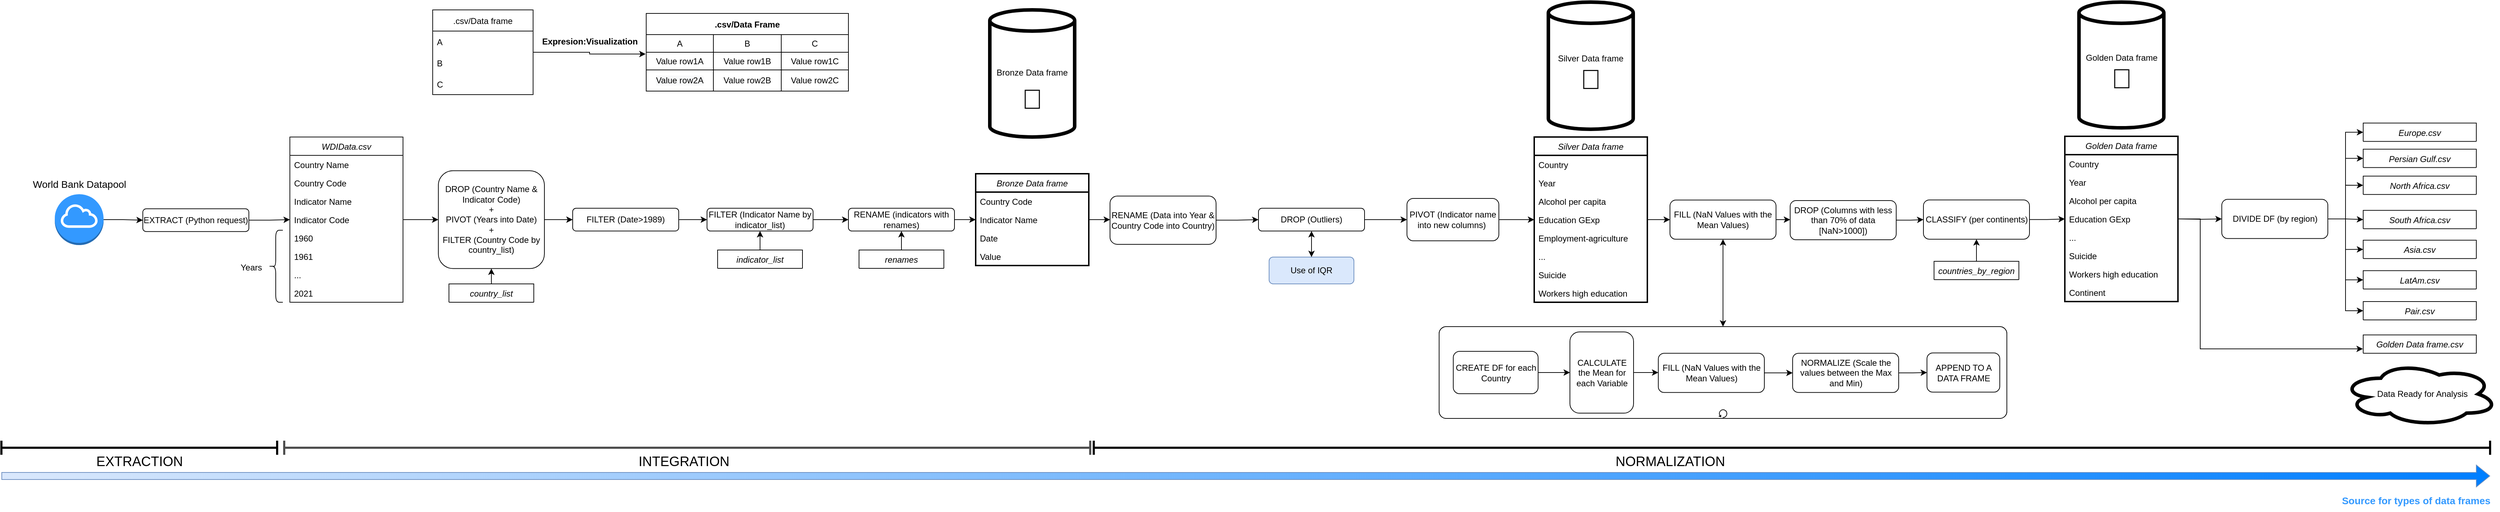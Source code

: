 <mxfile version="20.0.4" type="device"><diagram id="C5RBs43oDa-KdzZeNtuy" name="Page-1"><mxGraphModel dx="2489" dy="794" grid="1" gridSize="10" guides="1" tooltips="1" connect="1" arrows="1" fold="1" page="1" pageScale="1" pageWidth="827" pageHeight="1169" math="0" shadow="0"><root><mxCell id="WIyWlLk6GJQsqaUBKTNV-0"/><mxCell id="WIyWlLk6GJQsqaUBKTNV-1" parent="WIyWlLk6GJQsqaUBKTNV-0"/><mxCell id="0eA0-Sn2gG_ahQALk1rU-91" value="" style="shape=flexArrow;endArrow=classic;html=1;rounded=0;fillColor=#007FFF;strokeColor=#6c8ebf;gradientColor=#DAE8FC;gradientDirection=west;" parent="WIyWlLk6GJQsqaUBKTNV-1" edge="1"><mxGeometry width="50" height="50" relative="1" as="geometry"><mxPoint x="-320" y="680" as="sourcePoint"/><mxPoint x="3200" y="680" as="targetPoint"/></mxGeometry></mxCell><mxCell id="Y-TJoxgfTKyJef0F6XM9-113" value="" style="points=[[0.25,0,0],[0.5,0,0],[0.75,0,0],[1,0.25,0],[1,0.5,0],[1,0.75,0],[0.75,1,0],[0.5,1,0],[0.25,1,0],[0,0.75,0],[0,0.5,0],[0,0.25,0]];shape=mxgraph.bpmn.task;whiteSpace=wrap;rectStyle=rounded;size=10;taskMarker=abstract;isLoopStandard=1;fontSize=39;" parent="WIyWlLk6GJQsqaUBKTNV-1" vertex="1"><mxGeometry x="1713.5" y="468.5" width="803" height="130" as="geometry"/></mxCell><mxCell id="Y-TJoxgfTKyJef0F6XM9-22" value="" style="edgeStyle=orthogonalEdgeStyle;rounded=0;orthogonalLoop=1;jettySize=auto;html=1;" parent="WIyWlLk6GJQsqaUBKTNV-1" source="zkfFHV4jXpPFQw0GAbJ--0" target="Y-TJoxgfTKyJef0F6XM9-5" edge="1"><mxGeometry relative="1" as="geometry"/></mxCell><mxCell id="zkfFHV4jXpPFQw0GAbJ--0" value="WDIData.csv" style="swimlane;fontStyle=2;align=center;verticalAlign=top;childLayout=stackLayout;horizontal=1;startSize=26;horizontalStack=0;resizeParent=1;resizeLast=0;collapsible=1;marginBottom=0;rounded=0;shadow=0;strokeWidth=1;" parent="WIyWlLk6GJQsqaUBKTNV-1" vertex="1"><mxGeometry x="88" y="200" width="160" height="234" as="geometry"><mxRectangle x="40" y="200" width="160" height="26" as="alternateBounds"/></mxGeometry></mxCell><mxCell id="zkfFHV4jXpPFQw0GAbJ--1" value="Country Name" style="text;align=left;verticalAlign=top;spacingLeft=4;spacingRight=4;overflow=hidden;rotatable=0;points=[[0,0.5],[1,0.5]];portConstraint=eastwest;" parent="zkfFHV4jXpPFQw0GAbJ--0" vertex="1"><mxGeometry y="26" width="160" height="26" as="geometry"/></mxCell><mxCell id="zkfFHV4jXpPFQw0GAbJ--2" value="Country Code" style="text;align=left;verticalAlign=top;spacingLeft=4;spacingRight=4;overflow=hidden;rotatable=0;points=[[0,0.5],[1,0.5]];portConstraint=eastwest;rounded=0;shadow=0;html=0;" parent="zkfFHV4jXpPFQw0GAbJ--0" vertex="1"><mxGeometry y="52" width="160" height="26" as="geometry"/></mxCell><mxCell id="zkfFHV4jXpPFQw0GAbJ--3" value="Indicator Name" style="text;align=left;verticalAlign=top;spacingLeft=4;spacingRight=4;overflow=hidden;rotatable=0;points=[[0,0.5],[1,0.5]];portConstraint=eastwest;rounded=0;shadow=0;html=0;" parent="zkfFHV4jXpPFQw0GAbJ--0" vertex="1"><mxGeometry y="78" width="160" height="26" as="geometry"/></mxCell><mxCell id="zkfFHV4jXpPFQw0GAbJ--5" value="Indicator Code" style="text;align=left;verticalAlign=top;spacingLeft=4;spacingRight=4;overflow=hidden;rotatable=0;points=[[0,0.5],[1,0.5]];portConstraint=eastwest;" parent="zkfFHV4jXpPFQw0GAbJ--0" vertex="1"><mxGeometry y="104" width="160" height="26" as="geometry"/></mxCell><mxCell id="Y-TJoxgfTKyJef0F6XM9-0" value="1960" style="text;align=left;verticalAlign=top;spacingLeft=4;spacingRight=4;overflow=hidden;rotatable=0;points=[[0,0.5],[1,0.5]];portConstraint=eastwest;" parent="zkfFHV4jXpPFQw0GAbJ--0" vertex="1"><mxGeometry y="130" width="160" height="26" as="geometry"/></mxCell><mxCell id="Y-TJoxgfTKyJef0F6XM9-1" value="1961" style="text;align=left;verticalAlign=top;spacingLeft=4;spacingRight=4;overflow=hidden;rotatable=0;points=[[0,0.5],[1,0.5]];portConstraint=eastwest;" parent="zkfFHV4jXpPFQw0GAbJ--0" vertex="1"><mxGeometry y="156" width="160" height="26" as="geometry"/></mxCell><mxCell id="Y-TJoxgfTKyJef0F6XM9-2" value="..." style="text;align=left;verticalAlign=top;spacingLeft=4;spacingRight=4;overflow=hidden;rotatable=0;points=[[0,0.5],[1,0.5]];portConstraint=eastwest;" parent="zkfFHV4jXpPFQw0GAbJ--0" vertex="1"><mxGeometry y="182" width="160" height="26" as="geometry"/></mxCell><mxCell id="Y-TJoxgfTKyJef0F6XM9-3" value="2021" style="text;align=left;verticalAlign=top;spacingLeft=4;spacingRight=4;overflow=hidden;rotatable=0;points=[[0,0.5],[1,0.5]];portConstraint=eastwest;" parent="zkfFHV4jXpPFQw0GAbJ--0" vertex="1"><mxGeometry y="208" width="160" height="26" as="geometry"/></mxCell><mxCell id="Y-TJoxgfTKyJef0F6XM9-20" value="" style="edgeStyle=orthogonalEdgeStyle;rounded=0;orthogonalLoop=1;jettySize=auto;html=1;" parent="WIyWlLk6GJQsqaUBKTNV-1" source="Y-TJoxgfTKyJef0F6XM9-5" edge="1"><mxGeometry relative="1" as="geometry"><mxPoint x="488" y="317" as="targetPoint"/></mxGeometry></mxCell><mxCell id="Y-TJoxgfTKyJef0F6XM9-5" value="DROP (Country Name &amp;amp; Indicator Code)&lt;br&gt;+&lt;br&gt;PIVOT (Years into Date)&lt;br&gt;+&lt;br&gt;FILTER (Country Code by country_list)" style="rounded=1;whiteSpace=wrap;html=1;" parent="WIyWlLk6GJQsqaUBKTNV-1" vertex="1"><mxGeometry x="298" y="247.75" width="150" height="138.5" as="geometry"/></mxCell><mxCell id="Y-TJoxgfTKyJef0F6XM9-16" style="edgeStyle=orthogonalEdgeStyle;rounded=0;orthogonalLoop=1;jettySize=auto;html=1;entryX=0.5;entryY=1;entryDx=0;entryDy=0;" parent="WIyWlLk6GJQsqaUBKTNV-1" source="Y-TJoxgfTKyJef0F6XM9-7" target="Y-TJoxgfTKyJef0F6XM9-5" edge="1"><mxGeometry relative="1" as="geometry"/></mxCell><mxCell id="Y-TJoxgfTKyJef0F6XM9-7" value="country_list" style="swimlane;fontStyle=2;align=center;verticalAlign=top;childLayout=stackLayout;horizontal=1;startSize=26;horizontalStack=0;resizeParent=1;resizeLast=0;collapsible=1;marginBottom=0;rounded=0;shadow=0;strokeWidth=1;" parent="WIyWlLk6GJQsqaUBKTNV-1" vertex="1" collapsed="1"><mxGeometry x="313" y="408" width="120" height="26" as="geometry"><mxRectangle x="313" y="408" width="160" height="730" as="alternateBounds"/></mxGeometry></mxCell><mxCell id="Y-TJoxgfTKyJef0F6XM9-8" value="DEU&#10;FRA&#10;SWE&#10;GBR&#10;ESP&#10;HRV&#10;POL&#10;GRC&#10;AUT&#10;NLD&#10;IRQ&#10;QAT&#10;ARE&#10;SAU&#10;AZE&#10;YEM&#10;YDR&#10;OMN&#10;DZA&#10;EGY&#10;LBY&#10;ISR&#10;TUR&#10;MAR&#10;SEN&#10;ZAF&#10;LBR&#10;MOZ&#10;CMR&#10;NGA&#10;GHA&#10;BGD&#10;IND&#10;VNM&#10;THA&#10;IDN&#10;PHL&#10;KOR&#10;MEX&#10;BRA&#10;ARG&#10;PER&#10;VEN&#10;COL&#10;CHL&#10;PCZ&#10;CRI&#10;USA&#10;CHN" style="text;align=left;verticalAlign=top;spacingLeft=4;spacingRight=4;overflow=hidden;rotatable=0;points=[[0,0.5],[1,0.5]];portConstraint=eastwest;" parent="Y-TJoxgfTKyJef0F6XM9-7" vertex="1"><mxGeometry y="26" width="160" height="704" as="geometry"/></mxCell><mxCell id="Y-TJoxgfTKyJef0F6XM9-24" value="" style="edgeStyle=orthogonalEdgeStyle;rounded=0;orthogonalLoop=1;jettySize=auto;html=1;" parent="WIyWlLk6GJQsqaUBKTNV-1" source="Y-TJoxgfTKyJef0F6XM9-21" target="Y-TJoxgfTKyJef0F6XM9-23" edge="1"><mxGeometry relative="1" as="geometry"/></mxCell><mxCell id="Y-TJoxgfTKyJef0F6XM9-21" value="FILTER (Date&amp;gt;1989)" style="rounded=1;whiteSpace=wrap;html=1;" parent="WIyWlLk6GJQsqaUBKTNV-1" vertex="1"><mxGeometry x="488" y="300.87" width="150" height="32.25" as="geometry"/></mxCell><mxCell id="Y-TJoxgfTKyJef0F6XM9-58" style="edgeStyle=orthogonalEdgeStyle;rounded=0;orthogonalLoop=1;jettySize=auto;html=1;exitX=1;exitY=0.5;exitDx=0;exitDy=0;entryX=0;entryY=0.5;entryDx=0;entryDy=0;fontSize=39;" parent="WIyWlLk6GJQsqaUBKTNV-1" source="Y-TJoxgfTKyJef0F6XM9-23" target="Y-TJoxgfTKyJef0F6XM9-54" edge="1"><mxGeometry relative="1" as="geometry"/></mxCell><mxCell id="Y-TJoxgfTKyJef0F6XM9-23" value="FILTER (Indicator Name by indicator_list)" style="rounded=1;whiteSpace=wrap;html=1;" parent="WIyWlLk6GJQsqaUBKTNV-1" vertex="1"><mxGeometry x="678" y="300.88" width="150" height="32.25" as="geometry"/></mxCell><mxCell id="Y-TJoxgfTKyJef0F6XM9-27" value="" style="edgeStyle=orthogonalEdgeStyle;rounded=0;orthogonalLoop=1;jettySize=auto;html=1;" parent="WIyWlLk6GJQsqaUBKTNV-1" source="Y-TJoxgfTKyJef0F6XM9-25" target="Y-TJoxgfTKyJef0F6XM9-23" edge="1"><mxGeometry relative="1" as="geometry"/></mxCell><mxCell id="Y-TJoxgfTKyJef0F6XM9-25" value="indicator_list" style="swimlane;fontStyle=2;align=center;verticalAlign=top;childLayout=stackLayout;horizontal=1;startSize=26;horizontalStack=0;resizeParent=1;resizeLast=0;collapsible=1;marginBottom=0;rounded=0;shadow=0;strokeWidth=1;" parent="WIyWlLk6GJQsqaUBKTNV-1" vertex="1" collapsed="1"><mxGeometry x="693" y="360" width="120" height="26" as="geometry"><mxRectangle x="693" y="360" width="730" height="360" as="alternateBounds"/></mxGeometry></mxCell><mxCell id="Y-TJoxgfTKyJef0F6XM9-26" value="GDP (current US$)&#10;Literacy rate, adult total (% of people ages 15 and above)', 'Government expenditure on education, total (% of government expenditure)&#10;Net migration&#10;Commercial service exports (current US$)&#10;Exports of goods and services (current US$)&#10;Taxes on international trade (current LCU)&#10;Fertility rate, total (births per woman)&#10;People using at least basic sanitation services (% of the population)&#10;Employment in agriculture (% of total employment) (modeled ILO estimate)&#10;Employment in services (% of total employment) (modeled ILO estimate)&#10;Employment in industry (% of total employment) (modeled ILO estimate)&#10;Electricity production from renewable sources, excluding hydroelectric (kWh)&#10;Number of infant deaths&#10;Number of infant deaths&#10;Foreign direct investment, net (BoP, current US$)&#10;Mortality rate attributed to household and ambient air pollution, age-standardized (per 100,000 population)&#10;Total alcohol consumption per capita (liters of pure alcohol, projected estimates, 15+ years of age)&#10;Research and development expenditure (% of GDP)&#10;Labor force with advanced education (% of the total working-age population with advanced education)&#10;Suicide mortality rate (per 100,000 population)&#10;CPIA gender equality rating (1=low to 6=high)&#10;Share of youth not in education, employment, or training, total (% of the youth population)&#10;Government expenditure on education, total (% of government expenditure)" style="text;align=left;verticalAlign=top;spacingLeft=4;spacingRight=4;overflow=hidden;rotatable=0;points=[[0,0.5],[1,0.5]];portConstraint=eastwest;" parent="Y-TJoxgfTKyJef0F6XM9-25" vertex="1"><mxGeometry y="26" width="730" height="334" as="geometry"/></mxCell><mxCell id="Y-TJoxgfTKyJef0F6XM9-28" value="" style="shape=image;html=1;verticalAlign=top;verticalLabelPosition=bottom;labelBackgroundColor=#ffffff;imageAspect=0;aspect=fixed;image=https://cdn1.iconfinder.com/data/icons/bootstrap-vol-3/16/filetype-csv-128.png" parent="WIyWlLk6GJQsqaUBKTNV-1" vertex="1"><mxGeometry x="108" y="40" width="120" height="120" as="geometry"/></mxCell><mxCell id="Y-TJoxgfTKyJef0F6XM9-38" value="Bronze Data frame" style="swimlane;fontStyle=2;align=center;verticalAlign=top;childLayout=stackLayout;horizontal=1;startSize=26;horizontalStack=0;resizeParent=1;resizeLast=0;collapsible=1;marginBottom=0;rounded=0;shadow=0;strokeWidth=2;" parent="WIyWlLk6GJQsqaUBKTNV-1" vertex="1"><mxGeometry x="1058" y="252.01" width="160" height="130" as="geometry"><mxRectangle x="1220" y="242.01" width="160" height="26" as="alternateBounds"/></mxGeometry></mxCell><mxCell id="Y-TJoxgfTKyJef0F6XM9-40" value="Country Code" style="text;align=left;verticalAlign=top;spacingLeft=4;spacingRight=4;overflow=hidden;rotatable=0;points=[[0,0.5],[1,0.5]];portConstraint=eastwest;rounded=0;shadow=0;html=0;" parent="Y-TJoxgfTKyJef0F6XM9-38" vertex="1"><mxGeometry y="26" width="160" height="26" as="geometry"/></mxCell><mxCell id="Y-TJoxgfTKyJef0F6XM9-41" value="Indicator Name" style="text;align=left;verticalAlign=top;spacingLeft=4;spacingRight=4;overflow=hidden;rotatable=0;points=[[0,0.5],[1,0.5]];portConstraint=eastwest;rounded=0;shadow=0;html=0;" parent="Y-TJoxgfTKyJef0F6XM9-38" vertex="1"><mxGeometry y="52" width="160" height="26" as="geometry"/></mxCell><mxCell id="Y-TJoxgfTKyJef0F6XM9-43" value="Date" style="text;align=left;verticalAlign=top;spacingLeft=4;spacingRight=4;overflow=hidden;rotatable=0;points=[[0,0.5],[1,0.5]];portConstraint=eastwest;" parent="Y-TJoxgfTKyJef0F6XM9-38" vertex="1"><mxGeometry y="78" width="160" height="26" as="geometry"/></mxCell><mxCell id="Y-TJoxgfTKyJef0F6XM9-44" value="Value" style="text;align=left;verticalAlign=top;spacingLeft=4;spacingRight=4;overflow=hidden;rotatable=0;points=[[0,0.5],[1,0.5]];portConstraint=eastwest;" parent="Y-TJoxgfTKyJef0F6XM9-38" vertex="1"><mxGeometry y="104" width="160" height="26" as="geometry"/></mxCell><mxCell id="Y-TJoxgfTKyJef0F6XM9-50" value="Bronze Data frame&lt;font style=&quot;font-size: 39px;&quot;&gt;&lt;br&gt;🥉&lt;/font&gt;" style="shape=cylinder3;whiteSpace=wrap;html=1;boundedLbl=1;backgroundOutline=1;size=15;strokeWidth=5;" parent="WIyWlLk6GJQsqaUBKTNV-1" vertex="1"><mxGeometry x="1078" y="20" width="120" height="180" as="geometry"/></mxCell><mxCell id="Y-TJoxgfTKyJef0F6XM9-70" style="edgeStyle=orthogonalEdgeStyle;rounded=0;orthogonalLoop=1;jettySize=auto;html=1;exitX=1;exitY=0.5;exitDx=0;exitDy=0;entryX=0;entryY=0.5;entryDx=0;entryDy=0;fontSize=39;" parent="WIyWlLk6GJQsqaUBKTNV-1" source="Y-TJoxgfTKyJef0F6XM9-52" target="Y-TJoxgfTKyJef0F6XM9-69" edge="1"><mxGeometry relative="1" as="geometry"/></mxCell><mxCell id="Y-TJoxgfTKyJef0F6XM9-52" value="DROP (Outliers)" style="rounded=1;whiteSpace=wrap;html=1;" parent="WIyWlLk6GJQsqaUBKTNV-1" vertex="1"><mxGeometry x="1458" y="300.88" width="150" height="32.25" as="geometry"/></mxCell><mxCell id="Y-TJoxgfTKyJef0F6XM9-59" style="edgeStyle=orthogonalEdgeStyle;rounded=0;orthogonalLoop=1;jettySize=auto;html=1;exitX=1;exitY=0.5;exitDx=0;exitDy=0;entryX=0;entryY=0.5;entryDx=0;entryDy=0;fontSize=39;" parent="WIyWlLk6GJQsqaUBKTNV-1" source="Y-TJoxgfTKyJef0F6XM9-54" target="Y-TJoxgfTKyJef0F6XM9-38" edge="1"><mxGeometry relative="1" as="geometry"/></mxCell><mxCell id="Y-TJoxgfTKyJef0F6XM9-54" value="RENAME (indicators with renames)" style="rounded=1;whiteSpace=wrap;html=1;" parent="WIyWlLk6GJQsqaUBKTNV-1" vertex="1"><mxGeometry x="878" y="300.88" width="150" height="32.25" as="geometry"/></mxCell><mxCell id="Y-TJoxgfTKyJef0F6XM9-57" style="edgeStyle=orthogonalEdgeStyle;rounded=0;orthogonalLoop=1;jettySize=auto;html=1;exitX=0.5;exitY=0;exitDx=0;exitDy=0;entryX=0.5;entryY=1;entryDx=0;entryDy=0;fontSize=39;" parent="WIyWlLk6GJQsqaUBKTNV-1" source="Y-TJoxgfTKyJef0F6XM9-55" target="Y-TJoxgfTKyJef0F6XM9-54" edge="1"><mxGeometry relative="1" as="geometry"/></mxCell><mxCell id="Y-TJoxgfTKyJef0F6XM9-55" value="renames" style="swimlane;fontStyle=2;align=center;verticalAlign=top;childLayout=stackLayout;horizontal=1;startSize=26;horizontalStack=0;resizeParent=1;resizeLast=0;collapsible=1;marginBottom=0;rounded=0;shadow=0;strokeWidth=1;" parent="WIyWlLk6GJQsqaUBKTNV-1" vertex="1" collapsed="1"><mxGeometry x="893" y="360" width="120" height="26" as="geometry"><mxRectangle x="893" y="360" width="170" height="360" as="alternateBounds"/></mxGeometry></mxCell><mxCell id="Y-TJoxgfTKyJef0F6XM9-56" value="Gender equality&#10;Exports-Commercial services&#10;Renewable electricity&#10;Employment-agriculture&#10;Employment-industry&#10;Employment-services&#10;Exports-G&amp;S&#10;Fertility rate&#10;Foreign investment&#10;GDP&#10;Education GExp&#10;Workers high education&#10;Literacy rate&#10;Mortality-pollution&#10;Net migration&#10;Mortality-infants&#10;Health services use&#10;R&amp;D GExp&#10;Ninis&#10;Suicide&#10;International taxes&#10;Alcohol per capita" style="text;align=left;verticalAlign=top;spacingLeft=4;spacingRight=4;overflow=hidden;rotatable=0;points=[[0,0.5],[1,0.5]];portConstraint=eastwest;" parent="Y-TJoxgfTKyJef0F6XM9-55" vertex="1"><mxGeometry y="26" width="170" height="334" as="geometry"/></mxCell><UserObject label="Use of IQR&lt;br&gt;" link="https://www.pluralsight.com/guides/cleaning-up-data-from-outliers" id="Y-TJoxgfTKyJef0F6XM9-60"><mxCell style="whiteSpace=wrap;html=1;rounded=1;fillColor=#dae8fc;strokeColor=#6c8ebf;" parent="WIyWlLk6GJQsqaUBKTNV-1" vertex="1"><mxGeometry x="1473" y="369.99" width="120" height="38.01" as="geometry"/></mxCell></UserObject><mxCell id="Y-TJoxgfTKyJef0F6XM9-62" value="" style="endArrow=classic;startArrow=classic;html=1;rounded=0;fontSize=39;entryX=0.5;entryY=1;entryDx=0;entryDy=0;exitX=0.5;exitY=0;exitDx=0;exitDy=0;" parent="WIyWlLk6GJQsqaUBKTNV-1" source="Y-TJoxgfTKyJef0F6XM9-60" target="Y-TJoxgfTKyJef0F6XM9-52" edge="1"><mxGeometry width="50" height="50" relative="1" as="geometry"><mxPoint x="1538" y="369.99" as="sourcePoint"/><mxPoint x="1588" y="319.99" as="targetPoint"/></mxGeometry></mxCell><mxCell id="A-I238guiB8VrLMjT0FE-13" style="edgeStyle=orthogonalEdgeStyle;rounded=0;orthogonalLoop=1;jettySize=auto;html=1;exitX=1;exitY=0.5;exitDx=0;exitDy=0;entryX=0;entryY=0.5;entryDx=0;entryDy=0;" edge="1" parent="WIyWlLk6GJQsqaUBKTNV-1" source="Y-TJoxgfTKyJef0F6XM9-63" target="7UXHPo6B_YlM2r6y1zw9-0"><mxGeometry relative="1" as="geometry"/></mxCell><mxCell id="Y-TJoxgfTKyJef0F6XM9-63" value="FILL (NaN Values with the Mean Values)" style="rounded=1;whiteSpace=wrap;html=1;" parent="WIyWlLk6GJQsqaUBKTNV-1" vertex="1"><mxGeometry x="2040" y="289.23" width="150" height="55.56" as="geometry"/></mxCell><mxCell id="Y-TJoxgfTKyJef0F6XM9-105" value="" style="edgeStyle=orthogonalEdgeStyle;rounded=0;orthogonalLoop=1;jettySize=auto;html=1;fontSize=39;" parent="WIyWlLk6GJQsqaUBKTNV-1" source="Y-TJoxgfTKyJef0F6XM9-65" target="Y-TJoxgfTKyJef0F6XM9-104" edge="1"><mxGeometry relative="1" as="geometry"/></mxCell><mxCell id="Y-TJoxgfTKyJef0F6XM9-88" style="edgeStyle=orthogonalEdgeStyle;rounded=0;orthogonalLoop=1;jettySize=auto;html=1;exitX=1;exitY=0.5;exitDx=0;exitDy=0;entryX=0;entryY=0.5;entryDx=0;entryDy=0;fontSize=39;" parent="WIyWlLk6GJQsqaUBKTNV-1" source="Y-TJoxgfTKyJef0F6XM9-69" target="Y-TJoxgfTKyJef0F6XM9-83" edge="1"><mxGeometry relative="1" as="geometry"/></mxCell><mxCell id="Y-TJoxgfTKyJef0F6XM9-69" value="PIVOT (Indicator name into new columns)&amp;nbsp;" style="whiteSpace=wrap;html=1;rounded=1;" parent="WIyWlLk6GJQsqaUBKTNV-1" vertex="1"><mxGeometry x="1668" y="287.01" width="130" height="60" as="geometry"/></mxCell><mxCell id="Y-TJoxgfTKyJef0F6XM9-78" value="Silver Data frame&lt;font style=&quot;font-size: 39px;&quot;&gt;🥈&lt;/font&gt;" style="shape=cylinder3;whiteSpace=wrap;html=1;boundedLbl=1;backgroundOutline=1;size=15;strokeWidth=5;" parent="WIyWlLk6GJQsqaUBKTNV-1" vertex="1"><mxGeometry x="1868" y="9" width="120" height="180" as="geometry"/></mxCell><mxCell id="Y-TJoxgfTKyJef0F6XM9-79" value="Silver Data frame" style="swimlane;fontStyle=2;align=center;verticalAlign=top;childLayout=stackLayout;horizontal=1;startSize=26;horizontalStack=0;resizeParent=1;resizeLast=0;collapsible=1;marginBottom=0;rounded=0;shadow=0;strokeWidth=2;" parent="WIyWlLk6GJQsqaUBKTNV-1" vertex="1"><mxGeometry x="1848" y="200" width="160" height="234" as="geometry"><mxRectangle x="1600" y="220" width="160" height="26" as="alternateBounds"/></mxGeometry></mxCell><mxCell id="Y-TJoxgfTKyJef0F6XM9-80" value="Country " style="text;align=left;verticalAlign=top;spacingLeft=4;spacingRight=4;overflow=hidden;rotatable=0;points=[[0,0.5],[1,0.5]];portConstraint=eastwest;" parent="Y-TJoxgfTKyJef0F6XM9-79" vertex="1"><mxGeometry y="26" width="160" height="26" as="geometry"/></mxCell><mxCell id="Y-TJoxgfTKyJef0F6XM9-81" value="Year" style="text;align=left;verticalAlign=top;spacingLeft=4;spacingRight=4;overflow=hidden;rotatable=0;points=[[0,0.5],[1,0.5]];portConstraint=eastwest;rounded=0;shadow=0;html=0;" parent="Y-TJoxgfTKyJef0F6XM9-79" vertex="1"><mxGeometry y="52" width="160" height="26" as="geometry"/></mxCell><mxCell id="Y-TJoxgfTKyJef0F6XM9-82" value="Alcohol per capita" style="text;align=left;verticalAlign=top;spacingLeft=4;spacingRight=4;overflow=hidden;rotatable=0;points=[[0,0.5],[1,0.5]];portConstraint=eastwest;rounded=0;shadow=0;html=0;" parent="Y-TJoxgfTKyJef0F6XM9-79" vertex="1"><mxGeometry y="78" width="160" height="26" as="geometry"/></mxCell><mxCell id="Y-TJoxgfTKyJef0F6XM9-83" value="Education GExp" style="text;align=left;verticalAlign=top;spacingLeft=4;spacingRight=4;overflow=hidden;rotatable=0;points=[[0,0.5],[1,0.5]];portConstraint=eastwest;" parent="Y-TJoxgfTKyJef0F6XM9-79" vertex="1"><mxGeometry y="104" width="160" height="26" as="geometry"/></mxCell><mxCell id="Y-TJoxgfTKyJef0F6XM9-84" value="Employment-agriculture" style="text;align=left;verticalAlign=top;spacingLeft=4;spacingRight=4;overflow=hidden;rotatable=0;points=[[0,0.5],[1,0.5]];portConstraint=eastwest;" parent="Y-TJoxgfTKyJef0F6XM9-79" vertex="1"><mxGeometry y="130" width="160" height="26" as="geometry"/></mxCell><mxCell id="Y-TJoxgfTKyJef0F6XM9-85" value="..." style="text;align=left;verticalAlign=top;spacingLeft=4;spacingRight=4;overflow=hidden;rotatable=0;points=[[0,0.5],[1,0.5]];portConstraint=eastwest;" parent="Y-TJoxgfTKyJef0F6XM9-79" vertex="1"><mxGeometry y="156" width="160" height="26" as="geometry"/></mxCell><mxCell id="Y-TJoxgfTKyJef0F6XM9-86" value="Suicide" style="text;align=left;verticalAlign=top;spacingLeft=4;spacingRight=4;overflow=hidden;rotatable=0;points=[[0,0.5],[1,0.5]];portConstraint=eastwest;" parent="Y-TJoxgfTKyJef0F6XM9-79" vertex="1"><mxGeometry y="182" width="160" height="26" as="geometry"/></mxCell><mxCell id="Y-TJoxgfTKyJef0F6XM9-87" value="Workers high education" style="text;align=left;verticalAlign=top;spacingLeft=4;spacingRight=4;overflow=hidden;rotatable=0;points=[[0,0.5],[1,0.5]];portConstraint=eastwest;" parent="Y-TJoxgfTKyJef0F6XM9-79" vertex="1"><mxGeometry y="208" width="160" height="26" as="geometry"/></mxCell><mxCell id="Y-TJoxgfTKyJef0F6XM9-91" style="edgeStyle=orthogonalEdgeStyle;rounded=0;orthogonalLoop=1;jettySize=auto;html=1;exitX=1;exitY=0.5;exitDx=0;exitDy=0;entryX=0;entryY=0.5;entryDx=0;entryDy=0;fontSize=39;" parent="WIyWlLk6GJQsqaUBKTNV-1" source="Y-TJoxgfTKyJef0F6XM9-90" target="Y-TJoxgfTKyJef0F6XM9-52" edge="1"><mxGeometry relative="1" as="geometry"/></mxCell><mxCell id="Y-TJoxgfTKyJef0F6XM9-90" value="RENAME (Data into Year &amp;amp; Country Code into Country)" style="rounded=1;whiteSpace=wrap;html=1;" parent="WIyWlLk6GJQsqaUBKTNV-1" vertex="1"><mxGeometry x="1248" y="283.6" width="150" height="68.35" as="geometry"/></mxCell><mxCell id="Y-TJoxgfTKyJef0F6XM9-92" style="edgeStyle=orthogonalEdgeStyle;rounded=0;orthogonalLoop=1;jettySize=auto;html=1;exitX=1;exitY=0.5;exitDx=0;exitDy=0;entryX=0;entryY=0.5;entryDx=0;entryDy=0;fontSize=39;" parent="WIyWlLk6GJQsqaUBKTNV-1" source="Y-TJoxgfTKyJef0F6XM9-41" target="Y-TJoxgfTKyJef0F6XM9-90" edge="1"><mxGeometry relative="1" as="geometry"/></mxCell><mxCell id="Y-TJoxgfTKyJef0F6XM9-93" value="Golden Data frame&lt;span style=&quot;font-size: 39px;&quot;&gt;🥇&lt;/span&gt;" style="shape=cylinder3;whiteSpace=wrap;html=1;boundedLbl=1;backgroundOutline=1;size=15;strokeWidth=5;" parent="WIyWlLk6GJQsqaUBKTNV-1" vertex="1"><mxGeometry x="2618.5" y="9" width="120" height="178.01" as="geometry"/></mxCell><mxCell id="Y-TJoxgfTKyJef0F6XM9-94" value="Golden Data frame" style="swimlane;fontStyle=2;align=center;verticalAlign=top;childLayout=stackLayout;horizontal=1;startSize=26;horizontalStack=0;resizeParent=1;resizeLast=0;collapsible=1;marginBottom=0;rounded=0;shadow=0;strokeWidth=2;" parent="WIyWlLk6GJQsqaUBKTNV-1" vertex="1"><mxGeometry x="2598.5" y="199.01" width="160" height="234" as="geometry"><mxRectangle x="1600" y="220" width="160" height="26" as="alternateBounds"/></mxGeometry></mxCell><mxCell id="Y-TJoxgfTKyJef0F6XM9-95" value="Country " style="text;align=left;verticalAlign=top;spacingLeft=4;spacingRight=4;overflow=hidden;rotatable=0;points=[[0,0.5],[1,0.5]];portConstraint=eastwest;" parent="Y-TJoxgfTKyJef0F6XM9-94" vertex="1"><mxGeometry y="26" width="160" height="26" as="geometry"/></mxCell><mxCell id="Y-TJoxgfTKyJef0F6XM9-96" value="Year" style="text;align=left;verticalAlign=top;spacingLeft=4;spacingRight=4;overflow=hidden;rotatable=0;points=[[0,0.5],[1,0.5]];portConstraint=eastwest;rounded=0;shadow=0;html=0;" parent="Y-TJoxgfTKyJef0F6XM9-94" vertex="1"><mxGeometry y="52" width="160" height="26" as="geometry"/></mxCell><mxCell id="Y-TJoxgfTKyJef0F6XM9-97" value="Alcohol per capita" style="text;align=left;verticalAlign=top;spacingLeft=4;spacingRight=4;overflow=hidden;rotatable=0;points=[[0,0.5],[1,0.5]];portConstraint=eastwest;rounded=0;shadow=0;html=0;" parent="Y-TJoxgfTKyJef0F6XM9-94" vertex="1"><mxGeometry y="78" width="160" height="26" as="geometry"/></mxCell><mxCell id="Y-TJoxgfTKyJef0F6XM9-98" value="Education GExp" style="text;align=left;verticalAlign=top;spacingLeft=4;spacingRight=4;overflow=hidden;rotatable=0;points=[[0,0.5],[1,0.5]];portConstraint=eastwest;" parent="Y-TJoxgfTKyJef0F6XM9-94" vertex="1"><mxGeometry y="104" width="160" height="26" as="geometry"/></mxCell><mxCell id="Y-TJoxgfTKyJef0F6XM9-100" value="..." style="text;align=left;verticalAlign=top;spacingLeft=4;spacingRight=4;overflow=hidden;rotatable=0;points=[[0,0.5],[1,0.5]];portConstraint=eastwest;" parent="Y-TJoxgfTKyJef0F6XM9-94" vertex="1"><mxGeometry y="130" width="160" height="26" as="geometry"/></mxCell><mxCell id="Y-TJoxgfTKyJef0F6XM9-101" value="Suicide" style="text;align=left;verticalAlign=top;spacingLeft=4;spacingRight=4;overflow=hidden;rotatable=0;points=[[0,0.5],[1,0.5]];portConstraint=eastwest;" parent="Y-TJoxgfTKyJef0F6XM9-94" vertex="1"><mxGeometry y="156" width="160" height="26" as="geometry"/></mxCell><mxCell id="Y-TJoxgfTKyJef0F6XM9-102" value="Workers high education" style="text;align=left;verticalAlign=top;spacingLeft=4;spacingRight=4;overflow=hidden;rotatable=0;points=[[0,0.5],[1,0.5]];portConstraint=eastwest;" parent="Y-TJoxgfTKyJef0F6XM9-94" vertex="1"><mxGeometry y="182" width="160" height="26" as="geometry"/></mxCell><mxCell id="Y-TJoxgfTKyJef0F6XM9-99" value="Continent" style="text;align=left;verticalAlign=top;spacingLeft=4;spacingRight=4;overflow=hidden;rotatable=0;points=[[0,0.5],[1,0.5]];portConstraint=eastwest;" parent="Y-TJoxgfTKyJef0F6XM9-94" vertex="1"><mxGeometry y="208" width="160" height="26" as="geometry"/></mxCell><mxCell id="Y-TJoxgfTKyJef0F6XM9-109" style="edgeStyle=orthogonalEdgeStyle;rounded=0;orthogonalLoop=1;jettySize=auto;html=1;exitX=1;exitY=0.5;exitDx=0;exitDy=0;entryX=0;entryY=0.5;entryDx=0;entryDy=0;fontSize=39;" parent="WIyWlLk6GJQsqaUBKTNV-1" source="Y-TJoxgfTKyJef0F6XM9-104" target="Y-TJoxgfTKyJef0F6XM9-108" edge="1"><mxGeometry relative="1" as="geometry"/></mxCell><mxCell id="Y-TJoxgfTKyJef0F6XM9-104" value="CALCULATE the Mean for each Variable" style="whiteSpace=wrap;html=1;rounded=1;" parent="WIyWlLk6GJQsqaUBKTNV-1" vertex="1"><mxGeometry x="1898.5" y="476" width="90" height="115" as="geometry"/></mxCell><mxCell id="bp1ymz77lGN3EUISkgl7-1" style="edgeStyle=orthogonalEdgeStyle;rounded=0;orthogonalLoop=1;jettySize=auto;html=1;exitX=1;exitY=0.5;exitDx=0;exitDy=0;entryX=0;entryY=0.5;entryDx=0;entryDy=0;" parent="WIyWlLk6GJQsqaUBKTNV-1" source="Y-TJoxgfTKyJef0F6XM9-108" target="bp1ymz77lGN3EUISkgl7-0" edge="1"><mxGeometry relative="1" as="geometry"/></mxCell><mxCell id="Y-TJoxgfTKyJef0F6XM9-108" value="FILL (NaN Values with the Mean Values)" style="rounded=1;whiteSpace=wrap;html=1;" parent="WIyWlLk6GJQsqaUBKTNV-1" vertex="1"><mxGeometry x="2023.5" y="506.22" width="150" height="55.56" as="geometry"/></mxCell><mxCell id="Y-TJoxgfTKyJef0F6XM9-110" value="APPEND TO A DATA FRAME" style="rounded=1;whiteSpace=wrap;html=1;" parent="WIyWlLk6GJQsqaUBKTNV-1" vertex="1"><mxGeometry x="2403.5" y="505.72" width="103" height="55.56" as="geometry"/></mxCell><mxCell id="Y-TJoxgfTKyJef0F6XM9-65" value="CREATE DF for each Country" style="whiteSpace=wrap;html=1;rounded=1;" parent="WIyWlLk6GJQsqaUBKTNV-1" vertex="1"><mxGeometry x="1733.5" y="503.5" width="120" height="60" as="geometry"/></mxCell><mxCell id="0eA0-Sn2gG_ahQALk1rU-2" value="" style="shape=curlyBracket;whiteSpace=wrap;html=1;rounded=1;flipH=1;rotation=-180;" parent="WIyWlLk6GJQsqaUBKTNV-1" vertex="1"><mxGeometry x="58" y="332" width="20" height="102" as="geometry"/></mxCell><mxCell id="Y-TJoxgfTKyJef0F6XM9-115" value="" style="endArrow=classic;startArrow=classic;html=1;rounded=0;fontSize=39;entryX=0.5;entryY=1;entryDx=0;entryDy=0;exitX=0.5;exitY=0;exitDx=0;exitDy=0;exitPerimeter=0;" parent="WIyWlLk6GJQsqaUBKTNV-1" target="Y-TJoxgfTKyJef0F6XM9-63" edge="1" source="A-I238guiB8VrLMjT0FE-0"><mxGeometry width="50" height="50" relative="1" as="geometry"><mxPoint x="2271.5" y="468.5" as="sourcePoint"/><mxPoint x="2296.5" y="379" as="targetPoint"/></mxGeometry></mxCell><mxCell id="0eA0-Sn2gG_ahQALk1rU-3" value="Years" style="text;html=1;align=center;verticalAlign=middle;resizable=0;points=[];autosize=1;strokeColor=none;fillColor=none;" parent="WIyWlLk6GJQsqaUBKTNV-1" vertex="1"><mxGeometry x="8" y="369.99" width="50" height="30" as="geometry"/></mxCell><mxCell id="0eA0-Sn2gG_ahQALk1rU-80" style="edgeStyle=orthogonalEdgeStyle;rounded=0;orthogonalLoop=1;jettySize=auto;html=1;exitX=1;exitY=0.5;exitDx=0;exitDy=0;entryX=0;entryY=0.5;entryDx=0;entryDy=0;" parent="WIyWlLk6GJQsqaUBKTNV-1" source="0eA0-Sn2gG_ahQALk1rU-11" target="0eA0-Sn2gG_ahQALk1rU-13" edge="1"><mxGeometry relative="1" as="geometry"/></mxCell><mxCell id="0eA0-Sn2gG_ahQALk1rU-81" style="edgeStyle=orthogonalEdgeStyle;rounded=0;orthogonalLoop=1;jettySize=auto;html=1;exitX=1;exitY=0.5;exitDx=0;exitDy=0;entryX=0;entryY=0.5;entryDx=0;entryDy=0;" parent="WIyWlLk6GJQsqaUBKTNV-1" source="0eA0-Sn2gG_ahQALk1rU-11" target="0eA0-Sn2gG_ahQALk1rU-23" edge="1"><mxGeometry relative="1" as="geometry"/></mxCell><mxCell id="0eA0-Sn2gG_ahQALk1rU-82" style="edgeStyle=orthogonalEdgeStyle;rounded=0;orthogonalLoop=1;jettySize=auto;html=1;exitX=1;exitY=0.5;exitDx=0;exitDy=0;entryX=0;entryY=0.5;entryDx=0;entryDy=0;" parent="WIyWlLk6GJQsqaUBKTNV-1" source="0eA0-Sn2gG_ahQALk1rU-11" target="0eA0-Sn2gG_ahQALk1rU-32" edge="1"><mxGeometry relative="1" as="geometry"/></mxCell><mxCell id="0eA0-Sn2gG_ahQALk1rU-84" style="edgeStyle=orthogonalEdgeStyle;rounded=0;orthogonalLoop=1;jettySize=auto;html=1;exitX=1;exitY=0.5;exitDx=0;exitDy=0;entryX=0;entryY=0.5;entryDx=0;entryDy=0;" parent="WIyWlLk6GJQsqaUBKTNV-1" source="0eA0-Sn2gG_ahQALk1rU-11" target="0eA0-Sn2gG_ahQALk1rU-41" edge="1"><mxGeometry relative="1" as="geometry"/></mxCell><mxCell id="0eA0-Sn2gG_ahQALk1rU-85" style="edgeStyle=orthogonalEdgeStyle;rounded=0;orthogonalLoop=1;jettySize=auto;html=1;exitX=1;exitY=0.5;exitDx=0;exitDy=0;entryX=0;entryY=0.5;entryDx=0;entryDy=0;" parent="WIyWlLk6GJQsqaUBKTNV-1" source="0eA0-Sn2gG_ahQALk1rU-11" target="0eA0-Sn2gG_ahQALk1rU-50" edge="1"><mxGeometry relative="1" as="geometry"/></mxCell><mxCell id="0eA0-Sn2gG_ahQALk1rU-86" style="edgeStyle=orthogonalEdgeStyle;rounded=0;orthogonalLoop=1;jettySize=auto;html=1;exitX=1;exitY=0.5;exitDx=0;exitDy=0;entryX=0;entryY=0.5;entryDx=0;entryDy=0;" parent="WIyWlLk6GJQsqaUBKTNV-1" source="0eA0-Sn2gG_ahQALk1rU-11" target="0eA0-Sn2gG_ahQALk1rU-59" edge="1"><mxGeometry relative="1" as="geometry"/></mxCell><mxCell id="0eA0-Sn2gG_ahQALk1rU-87" style="edgeStyle=orthogonalEdgeStyle;rounded=0;orthogonalLoop=1;jettySize=auto;html=1;exitX=1;exitY=0.5;exitDx=0;exitDy=0;entryX=0;entryY=0.5;entryDx=0;entryDy=0;" parent="WIyWlLk6GJQsqaUBKTNV-1" source="0eA0-Sn2gG_ahQALk1rU-11" target="0eA0-Sn2gG_ahQALk1rU-68" edge="1"><mxGeometry relative="1" as="geometry"><mxPoint x="3020.5" y="447.11" as="targetPoint"/></mxGeometry></mxCell><mxCell id="0eA0-Sn2gG_ahQALk1rU-11" value="DIVIDE DF (by region)" style="rounded=1;whiteSpace=wrap;html=1;" parent="WIyWlLk6GJQsqaUBKTNV-1" vertex="1"><mxGeometry x="2820.5" y="288.24" width="150" height="55.56" as="geometry"/></mxCell><mxCell id="0eA0-Sn2gG_ahQALk1rU-13" value="Europe.csv" style="swimlane;fontStyle=2;align=center;verticalAlign=top;childLayout=stackLayout;horizontal=1;startSize=26;horizontalStack=0;resizeParent=1;resizeLast=0;collapsible=1;marginBottom=0;rounded=0;shadow=0;strokeWidth=1;" parent="WIyWlLk6GJQsqaUBKTNV-1" vertex="1" collapsed="1"><mxGeometry x="3020.5" y="180.29" width="160" height="26" as="geometry"><mxRectangle x="2690" y="30.0" width="160" height="234" as="alternateBounds"/></mxGeometry></mxCell><mxCell id="0eA0-Sn2gG_ahQALk1rU-14" value="Country " style="text;align=left;verticalAlign=top;spacingLeft=4;spacingRight=4;overflow=hidden;rotatable=0;points=[[0,0.5],[1,0.5]];portConstraint=eastwest;" parent="0eA0-Sn2gG_ahQALk1rU-13" vertex="1"><mxGeometry y="26" width="160" height="26" as="geometry"/></mxCell><mxCell id="0eA0-Sn2gG_ahQALk1rU-15" value="Year" style="text;align=left;verticalAlign=top;spacingLeft=4;spacingRight=4;overflow=hidden;rotatable=0;points=[[0,0.5],[1,0.5]];portConstraint=eastwest;rounded=0;shadow=0;html=0;" parent="0eA0-Sn2gG_ahQALk1rU-13" vertex="1"><mxGeometry y="52" width="160" height="26" as="geometry"/></mxCell><mxCell id="0eA0-Sn2gG_ahQALk1rU-16" value="Alcohol per capita" style="text;align=left;verticalAlign=top;spacingLeft=4;spacingRight=4;overflow=hidden;rotatable=0;points=[[0,0.5],[1,0.5]];portConstraint=eastwest;rounded=0;shadow=0;html=0;" parent="0eA0-Sn2gG_ahQALk1rU-13" vertex="1"><mxGeometry y="78" width="160" height="26" as="geometry"/></mxCell><mxCell id="0eA0-Sn2gG_ahQALk1rU-17" value="Education GExp" style="text;align=left;verticalAlign=top;spacingLeft=4;spacingRight=4;overflow=hidden;rotatable=0;points=[[0,0.5],[1,0.5]];portConstraint=eastwest;" parent="0eA0-Sn2gG_ahQALk1rU-13" vertex="1"><mxGeometry y="104" width="160" height="26" as="geometry"/></mxCell><mxCell id="0eA0-Sn2gG_ahQALk1rU-18" value="..." style="text;align=left;verticalAlign=top;spacingLeft=4;spacingRight=4;overflow=hidden;rotatable=0;points=[[0,0.5],[1,0.5]];portConstraint=eastwest;" parent="0eA0-Sn2gG_ahQALk1rU-13" vertex="1"><mxGeometry y="130" width="160" height="26" as="geometry"/></mxCell><mxCell id="0eA0-Sn2gG_ahQALk1rU-19" value="Suicide" style="text;align=left;verticalAlign=top;spacingLeft=4;spacingRight=4;overflow=hidden;rotatable=0;points=[[0,0.5],[1,0.5]];portConstraint=eastwest;" parent="0eA0-Sn2gG_ahQALk1rU-13" vertex="1"><mxGeometry y="156" width="160" height="26" as="geometry"/></mxCell><mxCell id="0eA0-Sn2gG_ahQALk1rU-20" value="Workers high education" style="text;align=left;verticalAlign=top;spacingLeft=4;spacingRight=4;overflow=hidden;rotatable=0;points=[[0,0.5],[1,0.5]];portConstraint=eastwest;" parent="0eA0-Sn2gG_ahQALk1rU-13" vertex="1"><mxGeometry y="182" width="160" height="26" as="geometry"/></mxCell><mxCell id="0eA0-Sn2gG_ahQALk1rU-21" value="Continent" style="text;align=left;verticalAlign=top;spacingLeft=4;spacingRight=4;overflow=hidden;rotatable=0;points=[[0,0.5],[1,0.5]];portConstraint=eastwest;" parent="0eA0-Sn2gG_ahQALk1rU-13" vertex="1"><mxGeometry y="208" width="160" height="26" as="geometry"/></mxCell><mxCell id="0eA0-Sn2gG_ahQALk1rU-23" value="Persian Gulf.csv" style="swimlane;fontStyle=2;align=center;verticalAlign=top;childLayout=stackLayout;horizontal=1;startSize=26;horizontalStack=0;resizeParent=1;resizeLast=0;collapsible=1;marginBottom=0;rounded=0;shadow=0;strokeWidth=1;" parent="WIyWlLk6GJQsqaUBKTNV-1" vertex="1" collapsed="1"><mxGeometry x="3020.5" y="217.3" width="160" height="26" as="geometry"><mxRectangle x="2690" y="30.0" width="160" height="234" as="alternateBounds"/></mxGeometry></mxCell><mxCell id="0eA0-Sn2gG_ahQALk1rU-24" value="Country " style="text;align=left;verticalAlign=top;spacingLeft=4;spacingRight=4;overflow=hidden;rotatable=0;points=[[0,0.5],[1,0.5]];portConstraint=eastwest;" parent="0eA0-Sn2gG_ahQALk1rU-23" vertex="1"><mxGeometry y="26" width="160" height="26" as="geometry"/></mxCell><mxCell id="0eA0-Sn2gG_ahQALk1rU-25" value="Year" style="text;align=left;verticalAlign=top;spacingLeft=4;spacingRight=4;overflow=hidden;rotatable=0;points=[[0,0.5],[1,0.5]];portConstraint=eastwest;rounded=0;shadow=0;html=0;" parent="0eA0-Sn2gG_ahQALk1rU-23" vertex="1"><mxGeometry y="52" width="160" height="26" as="geometry"/></mxCell><mxCell id="0eA0-Sn2gG_ahQALk1rU-26" value="Alcohol per capita" style="text;align=left;verticalAlign=top;spacingLeft=4;spacingRight=4;overflow=hidden;rotatable=0;points=[[0,0.5],[1,0.5]];portConstraint=eastwest;rounded=0;shadow=0;html=0;" parent="0eA0-Sn2gG_ahQALk1rU-23" vertex="1"><mxGeometry y="78" width="160" height="26" as="geometry"/></mxCell><mxCell id="0eA0-Sn2gG_ahQALk1rU-27" value="Education GExp" style="text;align=left;verticalAlign=top;spacingLeft=4;spacingRight=4;overflow=hidden;rotatable=0;points=[[0,0.5],[1,0.5]];portConstraint=eastwest;" parent="0eA0-Sn2gG_ahQALk1rU-23" vertex="1"><mxGeometry y="104" width="160" height="26" as="geometry"/></mxCell><mxCell id="0eA0-Sn2gG_ahQALk1rU-28" value="..." style="text;align=left;verticalAlign=top;spacingLeft=4;spacingRight=4;overflow=hidden;rotatable=0;points=[[0,0.5],[1,0.5]];portConstraint=eastwest;" parent="0eA0-Sn2gG_ahQALk1rU-23" vertex="1"><mxGeometry y="130" width="160" height="26" as="geometry"/></mxCell><mxCell id="0eA0-Sn2gG_ahQALk1rU-29" value="Suicide" style="text;align=left;verticalAlign=top;spacingLeft=4;spacingRight=4;overflow=hidden;rotatable=0;points=[[0,0.5],[1,0.5]];portConstraint=eastwest;" parent="0eA0-Sn2gG_ahQALk1rU-23" vertex="1"><mxGeometry y="156" width="160" height="26" as="geometry"/></mxCell><mxCell id="0eA0-Sn2gG_ahQALk1rU-30" value="Workers high education" style="text;align=left;verticalAlign=top;spacingLeft=4;spacingRight=4;overflow=hidden;rotatable=0;points=[[0,0.5],[1,0.5]];portConstraint=eastwest;" parent="0eA0-Sn2gG_ahQALk1rU-23" vertex="1"><mxGeometry y="182" width="160" height="26" as="geometry"/></mxCell><mxCell id="0eA0-Sn2gG_ahQALk1rU-31" value="Continent" style="text;align=left;verticalAlign=top;spacingLeft=4;spacingRight=4;overflow=hidden;rotatable=0;points=[[0,0.5],[1,0.5]];portConstraint=eastwest;" parent="0eA0-Sn2gG_ahQALk1rU-23" vertex="1"><mxGeometry y="208" width="160" height="26" as="geometry"/></mxCell><mxCell id="0eA0-Sn2gG_ahQALk1rU-32" value="North Africa.csv" style="swimlane;fontStyle=2;align=center;verticalAlign=top;childLayout=stackLayout;horizontal=1;startSize=26;horizontalStack=0;resizeParent=1;resizeLast=0;collapsible=1;marginBottom=0;rounded=0;shadow=0;strokeWidth=1;" parent="WIyWlLk6GJQsqaUBKTNV-1" vertex="1" collapsed="1"><mxGeometry x="3020.5" y="255.34" width="160" height="26" as="geometry"><mxRectangle x="2690" y="30.0" width="160" height="234" as="alternateBounds"/></mxGeometry></mxCell><mxCell id="0eA0-Sn2gG_ahQALk1rU-33" value="Country " style="text;align=left;verticalAlign=top;spacingLeft=4;spacingRight=4;overflow=hidden;rotatable=0;points=[[0,0.5],[1,0.5]];portConstraint=eastwest;" parent="0eA0-Sn2gG_ahQALk1rU-32" vertex="1"><mxGeometry y="26" width="160" height="26" as="geometry"/></mxCell><mxCell id="0eA0-Sn2gG_ahQALk1rU-34" value="Year" style="text;align=left;verticalAlign=top;spacingLeft=4;spacingRight=4;overflow=hidden;rotatable=0;points=[[0,0.5],[1,0.5]];portConstraint=eastwest;rounded=0;shadow=0;html=0;" parent="0eA0-Sn2gG_ahQALk1rU-32" vertex="1"><mxGeometry y="52" width="160" height="26" as="geometry"/></mxCell><mxCell id="0eA0-Sn2gG_ahQALk1rU-35" value="Alcohol per capita" style="text;align=left;verticalAlign=top;spacingLeft=4;spacingRight=4;overflow=hidden;rotatable=0;points=[[0,0.5],[1,0.5]];portConstraint=eastwest;rounded=0;shadow=0;html=0;" parent="0eA0-Sn2gG_ahQALk1rU-32" vertex="1"><mxGeometry y="78" width="160" height="26" as="geometry"/></mxCell><mxCell id="0eA0-Sn2gG_ahQALk1rU-36" value="Education GExp" style="text;align=left;verticalAlign=top;spacingLeft=4;spacingRight=4;overflow=hidden;rotatable=0;points=[[0,0.5],[1,0.5]];portConstraint=eastwest;" parent="0eA0-Sn2gG_ahQALk1rU-32" vertex="1"><mxGeometry y="104" width="160" height="26" as="geometry"/></mxCell><mxCell id="0eA0-Sn2gG_ahQALk1rU-37" value="..." style="text;align=left;verticalAlign=top;spacingLeft=4;spacingRight=4;overflow=hidden;rotatable=0;points=[[0,0.5],[1,0.5]];portConstraint=eastwest;" parent="0eA0-Sn2gG_ahQALk1rU-32" vertex="1"><mxGeometry y="130" width="160" height="26" as="geometry"/></mxCell><mxCell id="0eA0-Sn2gG_ahQALk1rU-38" value="Suicide" style="text;align=left;verticalAlign=top;spacingLeft=4;spacingRight=4;overflow=hidden;rotatable=0;points=[[0,0.5],[1,0.5]];portConstraint=eastwest;" parent="0eA0-Sn2gG_ahQALk1rU-32" vertex="1"><mxGeometry y="156" width="160" height="26" as="geometry"/></mxCell><mxCell id="0eA0-Sn2gG_ahQALk1rU-39" value="Workers high education" style="text;align=left;verticalAlign=top;spacingLeft=4;spacingRight=4;overflow=hidden;rotatable=0;points=[[0,0.5],[1,0.5]];portConstraint=eastwest;" parent="0eA0-Sn2gG_ahQALk1rU-32" vertex="1"><mxGeometry y="182" width="160" height="26" as="geometry"/></mxCell><mxCell id="0eA0-Sn2gG_ahQALk1rU-40" value="Continent" style="text;align=left;verticalAlign=top;spacingLeft=4;spacingRight=4;overflow=hidden;rotatable=0;points=[[0,0.5],[1,0.5]];portConstraint=eastwest;" parent="0eA0-Sn2gG_ahQALk1rU-32" vertex="1"><mxGeometry y="208" width="160" height="26" as="geometry"/></mxCell><mxCell id="0eA0-Sn2gG_ahQALk1rU-41" value="South Africa.csv" style="swimlane;fontStyle=2;align=center;verticalAlign=top;childLayout=stackLayout;horizontal=1;startSize=26;horizontalStack=0;resizeParent=1;resizeLast=0;collapsible=1;marginBottom=0;rounded=0;shadow=0;strokeWidth=1;" parent="WIyWlLk6GJQsqaUBKTNV-1" vertex="1" collapsed="1"><mxGeometry x="3020.5" y="303.91" width="160" height="26" as="geometry"><mxRectangle x="2690" y="30.0" width="160" height="234" as="alternateBounds"/></mxGeometry></mxCell><mxCell id="0eA0-Sn2gG_ahQALk1rU-42" value="Country " style="text;align=left;verticalAlign=top;spacingLeft=4;spacingRight=4;overflow=hidden;rotatable=0;points=[[0,0.5],[1,0.5]];portConstraint=eastwest;" parent="0eA0-Sn2gG_ahQALk1rU-41" vertex="1"><mxGeometry y="26" width="160" height="26" as="geometry"/></mxCell><mxCell id="0eA0-Sn2gG_ahQALk1rU-43" value="Year" style="text;align=left;verticalAlign=top;spacingLeft=4;spacingRight=4;overflow=hidden;rotatable=0;points=[[0,0.5],[1,0.5]];portConstraint=eastwest;rounded=0;shadow=0;html=0;" parent="0eA0-Sn2gG_ahQALk1rU-41" vertex="1"><mxGeometry y="52" width="160" height="26" as="geometry"/></mxCell><mxCell id="0eA0-Sn2gG_ahQALk1rU-44" value="Alcohol per capita" style="text;align=left;verticalAlign=top;spacingLeft=4;spacingRight=4;overflow=hidden;rotatable=0;points=[[0,0.5],[1,0.5]];portConstraint=eastwest;rounded=0;shadow=0;html=0;" parent="0eA0-Sn2gG_ahQALk1rU-41" vertex="1"><mxGeometry y="78" width="160" height="26" as="geometry"/></mxCell><mxCell id="0eA0-Sn2gG_ahQALk1rU-45" value="Education GExp" style="text;align=left;verticalAlign=top;spacingLeft=4;spacingRight=4;overflow=hidden;rotatable=0;points=[[0,0.5],[1,0.5]];portConstraint=eastwest;" parent="0eA0-Sn2gG_ahQALk1rU-41" vertex="1"><mxGeometry y="104" width="160" height="26" as="geometry"/></mxCell><mxCell id="0eA0-Sn2gG_ahQALk1rU-46" value="..." style="text;align=left;verticalAlign=top;spacingLeft=4;spacingRight=4;overflow=hidden;rotatable=0;points=[[0,0.5],[1,0.5]];portConstraint=eastwest;" parent="0eA0-Sn2gG_ahQALk1rU-41" vertex="1"><mxGeometry y="130" width="160" height="26" as="geometry"/></mxCell><mxCell id="0eA0-Sn2gG_ahQALk1rU-47" value="Suicide" style="text;align=left;verticalAlign=top;spacingLeft=4;spacingRight=4;overflow=hidden;rotatable=0;points=[[0,0.5],[1,0.5]];portConstraint=eastwest;" parent="0eA0-Sn2gG_ahQALk1rU-41" vertex="1"><mxGeometry y="156" width="160" height="26" as="geometry"/></mxCell><mxCell id="0eA0-Sn2gG_ahQALk1rU-48" value="Workers high education" style="text;align=left;verticalAlign=top;spacingLeft=4;spacingRight=4;overflow=hidden;rotatable=0;points=[[0,0.5],[1,0.5]];portConstraint=eastwest;" parent="0eA0-Sn2gG_ahQALk1rU-41" vertex="1"><mxGeometry y="182" width="160" height="26" as="geometry"/></mxCell><mxCell id="0eA0-Sn2gG_ahQALk1rU-49" value="Continent" style="text;align=left;verticalAlign=top;spacingLeft=4;spacingRight=4;overflow=hidden;rotatable=0;points=[[0,0.5],[1,0.5]];portConstraint=eastwest;" parent="0eA0-Sn2gG_ahQALk1rU-41" vertex="1"><mxGeometry y="208" width="160" height="26" as="geometry"/></mxCell><mxCell id="0eA0-Sn2gG_ahQALk1rU-50" value="Asia.csv" style="swimlane;fontStyle=2;align=center;verticalAlign=top;childLayout=stackLayout;horizontal=1;startSize=26;horizontalStack=0;resizeParent=1;resizeLast=0;collapsible=1;marginBottom=0;rounded=0;shadow=0;strokeWidth=1;" parent="WIyWlLk6GJQsqaUBKTNV-1" vertex="1" collapsed="1"><mxGeometry x="3020.5" y="346.16" width="160" height="26" as="geometry"><mxRectangle x="2690" y="30.0" width="160" height="234" as="alternateBounds"/></mxGeometry></mxCell><mxCell id="0eA0-Sn2gG_ahQALk1rU-51" value="Country " style="text;align=left;verticalAlign=top;spacingLeft=4;spacingRight=4;overflow=hidden;rotatable=0;points=[[0,0.5],[1,0.5]];portConstraint=eastwest;" parent="0eA0-Sn2gG_ahQALk1rU-50" vertex="1"><mxGeometry y="26" width="160" height="26" as="geometry"/></mxCell><mxCell id="0eA0-Sn2gG_ahQALk1rU-52" value="Year" style="text;align=left;verticalAlign=top;spacingLeft=4;spacingRight=4;overflow=hidden;rotatable=0;points=[[0,0.5],[1,0.5]];portConstraint=eastwest;rounded=0;shadow=0;html=0;" parent="0eA0-Sn2gG_ahQALk1rU-50" vertex="1"><mxGeometry y="52" width="160" height="26" as="geometry"/></mxCell><mxCell id="0eA0-Sn2gG_ahQALk1rU-53" value="Alcohol per capita" style="text;align=left;verticalAlign=top;spacingLeft=4;spacingRight=4;overflow=hidden;rotatable=0;points=[[0,0.5],[1,0.5]];portConstraint=eastwest;rounded=0;shadow=0;html=0;" parent="0eA0-Sn2gG_ahQALk1rU-50" vertex="1"><mxGeometry y="78" width="160" height="26" as="geometry"/></mxCell><mxCell id="0eA0-Sn2gG_ahQALk1rU-54" value="Education GExp" style="text;align=left;verticalAlign=top;spacingLeft=4;spacingRight=4;overflow=hidden;rotatable=0;points=[[0,0.5],[1,0.5]];portConstraint=eastwest;" parent="0eA0-Sn2gG_ahQALk1rU-50" vertex="1"><mxGeometry y="104" width="160" height="26" as="geometry"/></mxCell><mxCell id="0eA0-Sn2gG_ahQALk1rU-55" value="..." style="text;align=left;verticalAlign=top;spacingLeft=4;spacingRight=4;overflow=hidden;rotatable=0;points=[[0,0.5],[1,0.5]];portConstraint=eastwest;" parent="0eA0-Sn2gG_ahQALk1rU-50" vertex="1"><mxGeometry y="130" width="160" height="26" as="geometry"/></mxCell><mxCell id="0eA0-Sn2gG_ahQALk1rU-56" value="Suicide" style="text;align=left;verticalAlign=top;spacingLeft=4;spacingRight=4;overflow=hidden;rotatable=0;points=[[0,0.5],[1,0.5]];portConstraint=eastwest;" parent="0eA0-Sn2gG_ahQALk1rU-50" vertex="1"><mxGeometry y="156" width="160" height="26" as="geometry"/></mxCell><mxCell id="0eA0-Sn2gG_ahQALk1rU-57" value="Workers high education" style="text;align=left;verticalAlign=top;spacingLeft=4;spacingRight=4;overflow=hidden;rotatable=0;points=[[0,0.5],[1,0.5]];portConstraint=eastwest;" parent="0eA0-Sn2gG_ahQALk1rU-50" vertex="1"><mxGeometry y="182" width="160" height="26" as="geometry"/></mxCell><mxCell id="0eA0-Sn2gG_ahQALk1rU-58" value="Continent" style="text;align=left;verticalAlign=top;spacingLeft=4;spacingRight=4;overflow=hidden;rotatable=0;points=[[0,0.5],[1,0.5]];portConstraint=eastwest;" parent="0eA0-Sn2gG_ahQALk1rU-50" vertex="1"><mxGeometry y="208" width="160" height="26" as="geometry"/></mxCell><mxCell id="0eA0-Sn2gG_ahQALk1rU-59" value="LatAm.csv" style="swimlane;fontStyle=2;align=center;verticalAlign=top;childLayout=stackLayout;horizontal=1;startSize=26;horizontalStack=0;resizeParent=1;resizeLast=0;collapsible=1;marginBottom=0;rounded=0;shadow=0;strokeWidth=1;" parent="WIyWlLk6GJQsqaUBKTNV-1" vertex="1" collapsed="1"><mxGeometry x="3020.5" y="389.29" width="160" height="26" as="geometry"><mxRectangle x="2690" y="30.0" width="160" height="234" as="alternateBounds"/></mxGeometry></mxCell><mxCell id="0eA0-Sn2gG_ahQALk1rU-60" value="Country " style="text;align=left;verticalAlign=top;spacingLeft=4;spacingRight=4;overflow=hidden;rotatable=0;points=[[0,0.5],[1,0.5]];portConstraint=eastwest;" parent="0eA0-Sn2gG_ahQALk1rU-59" vertex="1"><mxGeometry y="26" width="160" height="26" as="geometry"/></mxCell><mxCell id="0eA0-Sn2gG_ahQALk1rU-61" value="Year" style="text;align=left;verticalAlign=top;spacingLeft=4;spacingRight=4;overflow=hidden;rotatable=0;points=[[0,0.5],[1,0.5]];portConstraint=eastwest;rounded=0;shadow=0;html=0;" parent="0eA0-Sn2gG_ahQALk1rU-59" vertex="1"><mxGeometry y="52" width="160" height="26" as="geometry"/></mxCell><mxCell id="0eA0-Sn2gG_ahQALk1rU-62" value="Alcohol per capita" style="text;align=left;verticalAlign=top;spacingLeft=4;spacingRight=4;overflow=hidden;rotatable=0;points=[[0,0.5],[1,0.5]];portConstraint=eastwest;rounded=0;shadow=0;html=0;" parent="0eA0-Sn2gG_ahQALk1rU-59" vertex="1"><mxGeometry y="78" width="160" height="26" as="geometry"/></mxCell><mxCell id="0eA0-Sn2gG_ahQALk1rU-63" value="Education GExp" style="text;align=left;verticalAlign=top;spacingLeft=4;spacingRight=4;overflow=hidden;rotatable=0;points=[[0,0.5],[1,0.5]];portConstraint=eastwest;" parent="0eA0-Sn2gG_ahQALk1rU-59" vertex="1"><mxGeometry y="104" width="160" height="26" as="geometry"/></mxCell><mxCell id="0eA0-Sn2gG_ahQALk1rU-64" value="..." style="text;align=left;verticalAlign=top;spacingLeft=4;spacingRight=4;overflow=hidden;rotatable=0;points=[[0,0.5],[1,0.5]];portConstraint=eastwest;" parent="0eA0-Sn2gG_ahQALk1rU-59" vertex="1"><mxGeometry y="130" width="160" height="26" as="geometry"/></mxCell><mxCell id="0eA0-Sn2gG_ahQALk1rU-65" value="Suicide" style="text;align=left;verticalAlign=top;spacingLeft=4;spacingRight=4;overflow=hidden;rotatable=0;points=[[0,0.5],[1,0.5]];portConstraint=eastwest;" parent="0eA0-Sn2gG_ahQALk1rU-59" vertex="1"><mxGeometry y="156" width="160" height="26" as="geometry"/></mxCell><mxCell id="0eA0-Sn2gG_ahQALk1rU-66" value="Workers high education" style="text;align=left;verticalAlign=top;spacingLeft=4;spacingRight=4;overflow=hidden;rotatable=0;points=[[0,0.5],[1,0.5]];portConstraint=eastwest;" parent="0eA0-Sn2gG_ahQALk1rU-59" vertex="1"><mxGeometry y="182" width="160" height="26" as="geometry"/></mxCell><mxCell id="0eA0-Sn2gG_ahQALk1rU-67" value="Continent" style="text;align=left;verticalAlign=top;spacingLeft=4;spacingRight=4;overflow=hidden;rotatable=0;points=[[0,0.5],[1,0.5]];portConstraint=eastwest;" parent="0eA0-Sn2gG_ahQALk1rU-59" vertex="1"><mxGeometry y="208" width="160" height="26" as="geometry"/></mxCell><mxCell id="0eA0-Sn2gG_ahQALk1rU-68" value="Pair.csv" style="swimlane;fontStyle=2;align=center;verticalAlign=top;childLayout=stackLayout;horizontal=1;startSize=26;horizontalStack=0;resizeParent=1;resizeLast=0;collapsible=1;marginBottom=0;rounded=0;shadow=0;strokeWidth=1;" parent="WIyWlLk6GJQsqaUBKTNV-1" vertex="1" collapsed="1"><mxGeometry x="3020.5" y="433" width="160" height="26" as="geometry"><mxRectangle x="2690" y="30.0" width="160" height="234" as="alternateBounds"/></mxGeometry></mxCell><mxCell id="0eA0-Sn2gG_ahQALk1rU-69" value="Country " style="text;align=left;verticalAlign=top;spacingLeft=4;spacingRight=4;overflow=hidden;rotatable=0;points=[[0,0.5],[1,0.5]];portConstraint=eastwest;" parent="0eA0-Sn2gG_ahQALk1rU-68" vertex="1"><mxGeometry y="26" width="160" height="26" as="geometry"/></mxCell><mxCell id="0eA0-Sn2gG_ahQALk1rU-70" value="Year" style="text;align=left;verticalAlign=top;spacingLeft=4;spacingRight=4;overflow=hidden;rotatable=0;points=[[0,0.5],[1,0.5]];portConstraint=eastwest;rounded=0;shadow=0;html=0;" parent="0eA0-Sn2gG_ahQALk1rU-68" vertex="1"><mxGeometry y="52" width="160" height="26" as="geometry"/></mxCell><mxCell id="0eA0-Sn2gG_ahQALk1rU-71" value="Alcohol per capita" style="text;align=left;verticalAlign=top;spacingLeft=4;spacingRight=4;overflow=hidden;rotatable=0;points=[[0,0.5],[1,0.5]];portConstraint=eastwest;rounded=0;shadow=0;html=0;" parent="0eA0-Sn2gG_ahQALk1rU-68" vertex="1"><mxGeometry y="78" width="160" height="26" as="geometry"/></mxCell><mxCell id="0eA0-Sn2gG_ahQALk1rU-72" value="Education GExp" style="text;align=left;verticalAlign=top;spacingLeft=4;spacingRight=4;overflow=hidden;rotatable=0;points=[[0,0.5],[1,0.5]];portConstraint=eastwest;" parent="0eA0-Sn2gG_ahQALk1rU-68" vertex="1"><mxGeometry y="104" width="160" height="26" as="geometry"/></mxCell><mxCell id="0eA0-Sn2gG_ahQALk1rU-73" value="..." style="text;align=left;verticalAlign=top;spacingLeft=4;spacingRight=4;overflow=hidden;rotatable=0;points=[[0,0.5],[1,0.5]];portConstraint=eastwest;" parent="0eA0-Sn2gG_ahQALk1rU-68" vertex="1"><mxGeometry y="130" width="160" height="26" as="geometry"/></mxCell><mxCell id="0eA0-Sn2gG_ahQALk1rU-74" value="Suicide" style="text;align=left;verticalAlign=top;spacingLeft=4;spacingRight=4;overflow=hidden;rotatable=0;points=[[0,0.5],[1,0.5]];portConstraint=eastwest;" parent="0eA0-Sn2gG_ahQALk1rU-68" vertex="1"><mxGeometry y="156" width="160" height="26" as="geometry"/></mxCell><mxCell id="0eA0-Sn2gG_ahQALk1rU-75" value="Workers high education" style="text;align=left;verticalAlign=top;spacingLeft=4;spacingRight=4;overflow=hidden;rotatable=0;points=[[0,0.5],[1,0.5]];portConstraint=eastwest;" parent="0eA0-Sn2gG_ahQALk1rU-68" vertex="1"><mxGeometry y="182" width="160" height="26" as="geometry"/></mxCell><mxCell id="0eA0-Sn2gG_ahQALk1rU-76" value="Continent" style="text;align=left;verticalAlign=top;spacingLeft=4;spacingRight=4;overflow=hidden;rotatable=0;points=[[0,0.5],[1,0.5]];portConstraint=eastwest;" parent="0eA0-Sn2gG_ahQALk1rU-68" vertex="1"><mxGeometry y="208" width="160" height="26" as="geometry"/></mxCell><mxCell id="7UXHPo6B_YlM2r6y1zw9-4" style="edgeStyle=orthogonalEdgeStyle;rounded=0;orthogonalLoop=1;jettySize=auto;html=1;exitX=0.5;exitY=0;exitDx=0;exitDy=0;entryX=0.5;entryY=1;entryDx=0;entryDy=0;" parent="WIyWlLk6GJQsqaUBKTNV-1" source="0eA0-Sn2gG_ahQALk1rU-77" target="63IgLjCz8lwpVAwePNrO-3" edge="1"><mxGeometry relative="1" as="geometry"/></mxCell><mxCell id="0eA0-Sn2gG_ahQALk1rU-77" value="countries_by_region" style="swimlane;fontStyle=2;align=center;verticalAlign=top;childLayout=stackLayout;horizontal=1;startSize=26;horizontalStack=0;resizeParent=1;resizeLast=0;collapsible=1;marginBottom=0;rounded=0;shadow=0;strokeWidth=1;" parent="WIyWlLk6GJQsqaUBKTNV-1" vertex="1" collapsed="1"><mxGeometry x="2413.5" y="376" width="120" height="26" as="geometry"><mxRectangle x="2505" y="376" width="385" height="140" as="alternateBounds"/></mxGeometry></mxCell><mxCell id="0eA0-Sn2gG_ahQALk1rU-78" value="Europe: (DEU,FRA,SWE,GBR,ESP,HRV,POL,GRC,AUT,NLD),&#10;Persian Gulf: (IRQ,QAT,ARE,SAU,AZE,YEM,YDR,OMN),&#10;North Africa:(DZA,EGY,LBY,ISR,TUR,MAR),&#10;South Africa:(SEN,ZAF,LBR,MOZ,CMR,NGA,GHA),&#10;Asia:(BGD,IND,VNM,THA,IDN,PHL,KOR),&#10;Latam:(MEX,BRA,ARG,PER,VEN,COL,CHL,PCZ,CRI),&#10;Pair:(USA,CHN)" style="text;align=left;verticalAlign=top;spacingLeft=4;spacingRight=4;overflow=hidden;rotatable=0;points=[[0,0.5],[1,0.5]];portConstraint=eastwest;" parent="0eA0-Sn2gG_ahQALk1rU-77" vertex="1"><mxGeometry y="26" width="385" height="114" as="geometry"/></mxCell><mxCell id="0eA0-Sn2gG_ahQALk1rU-88" value="" style="shape=image;html=1;verticalAlign=top;verticalLabelPosition=bottom;labelBackgroundColor=#ffffff;imageAspect=0;aspect=fixed;image=https://cdn1.iconfinder.com/data/icons/bootstrap-vol-3/16/filetype-csv-128.png" parent="WIyWlLk6GJQsqaUBKTNV-1" vertex="1"><mxGeometry x="3040.5" y="39.01" width="120" height="120" as="geometry"/></mxCell><mxCell id="0eA0-Sn2gG_ahQALk1rU-90" value="&amp;nbsp;&amp;nbsp;Data Ready for Analysis" style="ellipse;shape=cloud;whiteSpace=wrap;html=1;strokeWidth=5;" parent="WIyWlLk6GJQsqaUBKTNV-1" vertex="1"><mxGeometry x="2990.5" y="519" width="220" height="90" as="geometry"/></mxCell><mxCell id="0eA0-Sn2gG_ahQALk1rU-113" style="edgeStyle=orthogonalEdgeStyle;rounded=0;orthogonalLoop=1;jettySize=auto;html=1;entryX=-0.003;entryY=0.1;entryDx=0;entryDy=0;entryPerimeter=0;fillColor=#007FFF;gradientColor=#DAE8FC;gradientDirection=west;" parent="WIyWlLk6GJQsqaUBKTNV-1" source="0eA0-Sn2gG_ahQALk1rU-92" target="0eA0-Sn2gG_ahQALk1rU-101" edge="1"><mxGeometry relative="1" as="geometry"/></mxCell><mxCell id="0eA0-Sn2gG_ahQALk1rU-92" value=".csv/Data frame" style="swimlane;fontStyle=0;childLayout=stackLayout;horizontal=1;startSize=30;horizontalStack=0;resizeParent=1;resizeParentMax=0;resizeLast=0;collapsible=1;marginBottom=0;" parent="WIyWlLk6GJQsqaUBKTNV-1" vertex="1"><mxGeometry x="290" y="20.0" width="142" height="120" as="geometry"/></mxCell><mxCell id="0eA0-Sn2gG_ahQALk1rU-93" value="A" style="text;strokeColor=none;fillColor=none;align=left;verticalAlign=middle;spacingLeft=4;spacingRight=4;overflow=hidden;points=[[0,0.5],[1,0.5]];portConstraint=eastwest;rotatable=0;" parent="0eA0-Sn2gG_ahQALk1rU-92" vertex="1"><mxGeometry y="30" width="142" height="30" as="geometry"/></mxCell><mxCell id="0eA0-Sn2gG_ahQALk1rU-94" value="B" style="text;strokeColor=none;fillColor=none;align=left;verticalAlign=middle;spacingLeft=4;spacingRight=4;overflow=hidden;points=[[0,0.5],[1,0.5]];portConstraint=eastwest;rotatable=0;" parent="0eA0-Sn2gG_ahQALk1rU-92" vertex="1"><mxGeometry y="60" width="142" height="30" as="geometry"/></mxCell><mxCell id="0eA0-Sn2gG_ahQALk1rU-95" value="C" style="text;strokeColor=none;fillColor=none;align=left;verticalAlign=middle;spacingLeft=4;spacingRight=4;overflow=hidden;points=[[0,0.5],[1,0.5]];portConstraint=eastwest;rotatable=0;" parent="0eA0-Sn2gG_ahQALk1rU-92" vertex="1"><mxGeometry y="90" width="142" height="30" as="geometry"/></mxCell><mxCell id="0eA0-Sn2gG_ahQALk1rU-96" value=".csv/Data Frame" style="shape=table;startSize=30;container=1;collapsible=0;childLayout=tableLayout;fontStyle=1;align=center;" parent="WIyWlLk6GJQsqaUBKTNV-1" vertex="1"><mxGeometry x="592" y="25.0" width="286" height="110" as="geometry"/></mxCell><mxCell id="0eA0-Sn2gG_ahQALk1rU-97" value="" style="shape=tableRow;horizontal=0;startSize=0;swimlaneHead=0;swimlaneBody=0;top=0;left=0;bottom=0;right=0;collapsible=0;dropTarget=0;fillColor=none;points=[[0,0.5],[1,0.5]];portConstraint=eastwest;" parent="0eA0-Sn2gG_ahQALk1rU-96" vertex="1"><mxGeometry y="30" width="286" height="25" as="geometry"/></mxCell><mxCell id="0eA0-Sn2gG_ahQALk1rU-98" value="A" style="shape=partialRectangle;html=1;whiteSpace=wrap;connectable=0;fillColor=none;top=0;left=0;bottom=0;right=0;overflow=hidden;" parent="0eA0-Sn2gG_ahQALk1rU-97" vertex="1"><mxGeometry width="95" height="25" as="geometry"><mxRectangle width="95" height="25" as="alternateBounds"/></mxGeometry></mxCell><mxCell id="0eA0-Sn2gG_ahQALk1rU-99" value="B" style="shape=partialRectangle;html=1;whiteSpace=wrap;connectable=0;fillColor=none;top=0;left=0;bottom=0;right=0;overflow=hidden;" parent="0eA0-Sn2gG_ahQALk1rU-97" vertex="1"><mxGeometry x="95" width="96" height="25" as="geometry"><mxRectangle width="96" height="25" as="alternateBounds"/></mxGeometry></mxCell><mxCell id="0eA0-Sn2gG_ahQALk1rU-100" value="C" style="shape=partialRectangle;html=1;whiteSpace=wrap;connectable=0;fillColor=none;top=0;left=0;bottom=0;right=0;overflow=hidden;" parent="0eA0-Sn2gG_ahQALk1rU-97" vertex="1"><mxGeometry x="191" width="95" height="25" as="geometry"><mxRectangle width="95" height="25" as="alternateBounds"/></mxGeometry></mxCell><mxCell id="0eA0-Sn2gG_ahQALk1rU-101" value="" style="shape=tableRow;horizontal=0;startSize=0;swimlaneHead=0;swimlaneBody=0;top=0;left=0;bottom=0;right=0;collapsible=0;dropTarget=0;fillColor=none;points=[[0,0.5],[1,0.5]];portConstraint=eastwest;" parent="0eA0-Sn2gG_ahQALk1rU-96" vertex="1"><mxGeometry y="55" width="286" height="25" as="geometry"/></mxCell><mxCell id="0eA0-Sn2gG_ahQALk1rU-102" value="Value row1A" style="shape=partialRectangle;html=1;whiteSpace=wrap;connectable=0;fillColor=none;top=0;left=0;bottom=0;right=0;overflow=hidden;" parent="0eA0-Sn2gG_ahQALk1rU-101" vertex="1"><mxGeometry width="95" height="25" as="geometry"><mxRectangle width="95" height="25" as="alternateBounds"/></mxGeometry></mxCell><mxCell id="0eA0-Sn2gG_ahQALk1rU-103" value="Value row1B" style="shape=partialRectangle;html=1;whiteSpace=wrap;connectable=0;fillColor=none;top=0;left=0;bottom=0;right=0;overflow=hidden;" parent="0eA0-Sn2gG_ahQALk1rU-101" vertex="1"><mxGeometry x="95" width="96" height="25" as="geometry"><mxRectangle width="96" height="25" as="alternateBounds"/></mxGeometry></mxCell><mxCell id="0eA0-Sn2gG_ahQALk1rU-104" value="Value row1C" style="shape=partialRectangle;html=1;whiteSpace=wrap;connectable=0;fillColor=none;top=0;left=0;bottom=0;right=0;overflow=hidden;" parent="0eA0-Sn2gG_ahQALk1rU-101" vertex="1"><mxGeometry x="191" width="95" height="25" as="geometry"><mxRectangle width="95" height="25" as="alternateBounds"/></mxGeometry></mxCell><mxCell id="0eA0-Sn2gG_ahQALk1rU-105" value="" style="shape=tableRow;horizontal=0;startSize=0;swimlaneHead=0;swimlaneBody=0;top=0;left=0;bottom=0;right=0;collapsible=0;dropTarget=0;fillColor=none;points=[[0,0.5],[1,0.5]];portConstraint=eastwest;" parent="0eA0-Sn2gG_ahQALk1rU-96" vertex="1"><mxGeometry y="80" width="286" height="30" as="geometry"/></mxCell><mxCell id="0eA0-Sn2gG_ahQALk1rU-106" value="&lt;span style=&quot;color: rgb(0, 0, 0); font-family: Helvetica; font-size: 12px; font-style: normal; font-variant-ligatures: normal; font-variant-caps: normal; font-weight: 400; letter-spacing: normal; orphans: 2; text-align: center; text-indent: 0px; text-transform: none; widows: 2; word-spacing: 0px; -webkit-text-stroke-width: 0px; background-color: rgb(248, 249, 250); text-decoration-thickness: initial; text-decoration-style: initial; text-decoration-color: initial; float: none; display: inline !important;&quot;&gt;Value row2A&lt;/span&gt;" style="shape=partialRectangle;html=1;whiteSpace=wrap;connectable=0;fillColor=none;top=0;left=0;bottom=0;right=0;overflow=hidden;" parent="0eA0-Sn2gG_ahQALk1rU-105" vertex="1"><mxGeometry width="95" height="30" as="geometry"><mxRectangle width="95" height="30" as="alternateBounds"/></mxGeometry></mxCell><mxCell id="0eA0-Sn2gG_ahQALk1rU-107" value="Value row2B" style="shape=partialRectangle;html=1;whiteSpace=wrap;connectable=0;fillColor=none;top=0;left=0;bottom=0;right=0;overflow=hidden;" parent="0eA0-Sn2gG_ahQALk1rU-105" vertex="1"><mxGeometry x="95" width="96" height="30" as="geometry"><mxRectangle width="96" height="30" as="alternateBounds"/></mxGeometry></mxCell><mxCell id="0eA0-Sn2gG_ahQALk1rU-108" value="Value row2C" style="shape=partialRectangle;html=1;whiteSpace=wrap;connectable=0;fillColor=none;top=0;left=0;bottom=0;right=0;overflow=hidden;" parent="0eA0-Sn2gG_ahQALk1rU-105" vertex="1"><mxGeometry x="191" width="95" height="30" as="geometry"><mxRectangle width="95" height="30" as="alternateBounds"/></mxGeometry></mxCell><mxCell id="0eA0-Sn2gG_ahQALk1rU-112" value="&lt;b&gt;Expresion:Visualization&lt;/b&gt;" style="text;html=1;align=center;verticalAlign=middle;resizable=0;points=[];autosize=1;strokeColor=none;fillColor=none;" parent="WIyWlLk6GJQsqaUBKTNV-1" vertex="1"><mxGeometry x="432" y="50.0" width="160" height="30" as="geometry"/></mxCell><mxCell id="0eA0-Sn2gG_ahQALk1rU-114" value="Golden Data frame.csv" style="swimlane;fontStyle=2;align=center;verticalAlign=top;childLayout=stackLayout;horizontal=1;startSize=26;horizontalStack=0;resizeParent=1;resizeLast=0;collapsible=1;marginBottom=0;rounded=0;shadow=0;strokeWidth=1;" parent="WIyWlLk6GJQsqaUBKTNV-1" vertex="1" collapsed="1"><mxGeometry x="3020.5" y="480.23" width="160" height="26" as="geometry"><mxRectangle x="2690" y="30.0" width="160" height="234" as="alternateBounds"/></mxGeometry></mxCell><mxCell id="0eA0-Sn2gG_ahQALk1rU-115" value="Country " style="text;align=left;verticalAlign=top;spacingLeft=4;spacingRight=4;overflow=hidden;rotatable=0;points=[[0,0.5],[1,0.5]];portConstraint=eastwest;" parent="0eA0-Sn2gG_ahQALk1rU-114" vertex="1"><mxGeometry y="26" width="160" height="26" as="geometry"/></mxCell><mxCell id="0eA0-Sn2gG_ahQALk1rU-116" value="Year" style="text;align=left;verticalAlign=top;spacingLeft=4;spacingRight=4;overflow=hidden;rotatable=0;points=[[0,0.5],[1,0.5]];portConstraint=eastwest;rounded=0;shadow=0;html=0;" parent="0eA0-Sn2gG_ahQALk1rU-114" vertex="1"><mxGeometry y="52" width="160" height="26" as="geometry"/></mxCell><mxCell id="0eA0-Sn2gG_ahQALk1rU-117" value="Alcohol per capita" style="text;align=left;verticalAlign=top;spacingLeft=4;spacingRight=4;overflow=hidden;rotatable=0;points=[[0,0.5],[1,0.5]];portConstraint=eastwest;rounded=0;shadow=0;html=0;" parent="0eA0-Sn2gG_ahQALk1rU-114" vertex="1"><mxGeometry y="78" width="160" height="26" as="geometry"/></mxCell><mxCell id="0eA0-Sn2gG_ahQALk1rU-118" value="Education GExp" style="text;align=left;verticalAlign=top;spacingLeft=4;spacingRight=4;overflow=hidden;rotatable=0;points=[[0,0.5],[1,0.5]];portConstraint=eastwest;" parent="0eA0-Sn2gG_ahQALk1rU-114" vertex="1"><mxGeometry y="104" width="160" height="26" as="geometry"/></mxCell><mxCell id="0eA0-Sn2gG_ahQALk1rU-119" value="..." style="text;align=left;verticalAlign=top;spacingLeft=4;spacingRight=4;overflow=hidden;rotatable=0;points=[[0,0.5],[1,0.5]];portConstraint=eastwest;" parent="0eA0-Sn2gG_ahQALk1rU-114" vertex="1"><mxGeometry y="130" width="160" height="26" as="geometry"/></mxCell><mxCell id="0eA0-Sn2gG_ahQALk1rU-120" value="Suicide" style="text;align=left;verticalAlign=top;spacingLeft=4;spacingRight=4;overflow=hidden;rotatable=0;points=[[0,0.5],[1,0.5]];portConstraint=eastwest;" parent="0eA0-Sn2gG_ahQALk1rU-114" vertex="1"><mxGeometry y="156" width="160" height="26" as="geometry"/></mxCell><mxCell id="0eA0-Sn2gG_ahQALk1rU-121" value="Workers high education" style="text;align=left;verticalAlign=top;spacingLeft=4;spacingRight=4;overflow=hidden;rotatable=0;points=[[0,0.5],[1,0.5]];portConstraint=eastwest;" parent="0eA0-Sn2gG_ahQALk1rU-114" vertex="1"><mxGeometry y="182" width="160" height="26" as="geometry"/></mxCell><mxCell id="0eA0-Sn2gG_ahQALk1rU-122" value="Continent" style="text;align=left;verticalAlign=top;spacingLeft=4;spacingRight=4;overflow=hidden;rotatable=0;points=[[0,0.5],[1,0.5]];portConstraint=eastwest;" parent="0eA0-Sn2gG_ahQALk1rU-114" vertex="1"><mxGeometry y="208" width="160" height="26" as="geometry"/></mxCell><mxCell id="oS2Q8d2QJuIEfZhjbatw-0" value="" style="shape=crossbar;whiteSpace=wrap;html=1;rounded=1;strokeWidth=3;strokeColor=#4D4D4D;" parent="WIyWlLk6GJQsqaUBKTNV-1" vertex="1"><mxGeometry x="80" y="630" width="1140" height="20" as="geometry"/></mxCell><mxCell id="oS2Q8d2QJuIEfZhjbatw-3" value="" style="shape=crossbar;whiteSpace=wrap;html=1;rounded=1;strokeWidth=3;gradientColor=#CCCCCC;fillColor=default;gradientDirection=west;strokeColor=#000000;" parent="WIyWlLk6GJQsqaUBKTNV-1" vertex="1"><mxGeometry x="1225" y="630" width="1975" height="20" as="geometry"/></mxCell><UserObject label="&lt;font style=&quot;font-size: 19px;&quot;&gt;NORMALIZATION&lt;/font&gt;" link="https://github.com/devonfw-forge/python-data-driven-decisions/blob/main-the-big-three/WDI-Data%20normalization.ipynb" id="oS2Q8d2QJuIEfZhjbatw-4"><mxCell style="text;html=1;align=center;verticalAlign=middle;resizable=0;points=[];autosize=1;strokeColor=none;fillColor=none;" parent="WIyWlLk6GJQsqaUBKTNV-1" vertex="1"><mxGeometry x="1950" y="640" width="180" height="40" as="geometry"/></mxCell></UserObject><UserObject label="INTEGRATION" link="https://github.com/devonfw-forge/python-data-driven-decisions/blob/main-the-big-three/WDI-Data%20integration.ipynb" id="oS2Q8d2QJuIEfZhjbatw-5"><mxCell style="text;html=1;align=center;verticalAlign=middle;resizable=0;points=[];autosize=1;strokeColor=none;fillColor=none;fontSize=19;" parent="WIyWlLk6GJQsqaUBKTNV-1" vertex="1"><mxGeometry x="570" y="640" width="150" height="40" as="geometry"/></mxCell></UserObject><mxCell id="oS2Q8d2QJuIEfZhjbatw-10" style="edgeStyle=orthogonalEdgeStyle;rounded=0;orthogonalLoop=1;jettySize=auto;html=1;exitX=1;exitY=0.5;exitDx=0;exitDy=0;exitPerimeter=0;entryX=0;entryY=0.5;entryDx=0;entryDy=0;fontSize=14;" parent="WIyWlLk6GJQsqaUBKTNV-1" source="oS2Q8d2QJuIEfZhjbatw-6" target="oS2Q8d2QJuIEfZhjbatw-8" edge="1"><mxGeometry relative="1" as="geometry"/></mxCell><mxCell id="oS2Q8d2QJuIEfZhjbatw-6" value="" style="outlineConnect=0;dashed=0;verticalLabelPosition=bottom;verticalAlign=top;align=center;html=1;shape=mxgraph.aws3.internet_gateway;fillColor=#3399FF;gradientColor=none;fontSize=14;strokeColor=#4D4D4D;strokeWidth=3;" parent="WIyWlLk6GJQsqaUBKTNV-1" vertex="1"><mxGeometry x="-244.5" y="281.01" width="69" height="72" as="geometry"/></mxCell><mxCell id="oS2Q8d2QJuIEfZhjbatw-7" value="World Bank Datapool" style="text;html=1;align=center;verticalAlign=middle;resizable=0;points=[];autosize=1;strokeColor=none;fillColor=none;fontSize=14;" parent="WIyWlLk6GJQsqaUBKTNV-1" vertex="1"><mxGeometry x="-290" y="252.01" width="160" height="30" as="geometry"/></mxCell><mxCell id="oS2Q8d2QJuIEfZhjbatw-9" style="edgeStyle=orthogonalEdgeStyle;rounded=0;orthogonalLoop=1;jettySize=auto;html=1;exitX=1;exitY=0.5;exitDx=0;exitDy=0;entryX=0;entryY=0.5;entryDx=0;entryDy=0;fontSize=14;" parent="WIyWlLk6GJQsqaUBKTNV-1" source="oS2Q8d2QJuIEfZhjbatw-8" target="zkfFHV4jXpPFQw0GAbJ--5" edge="1"><mxGeometry relative="1" as="geometry"/></mxCell><mxCell id="oS2Q8d2QJuIEfZhjbatw-8" value="EXTRACT (Python request)" style="rounded=1;whiteSpace=wrap;html=1;" parent="WIyWlLk6GJQsqaUBKTNV-1" vertex="1"><mxGeometry x="-120" y="301.65" width="150" height="32.25" as="geometry"/></mxCell><mxCell id="oS2Q8d2QJuIEfZhjbatw-12" value="" style="shape=crossbar;whiteSpace=wrap;html=1;rounded=1;strokeWidth=3;strokeColor=#000000;" parent="WIyWlLk6GJQsqaUBKTNV-1" vertex="1"><mxGeometry x="-320" y="630" width="390" height="20" as="geometry"/></mxCell><UserObject label="EXTRACTION" link="https://github.com/devonfw-forge/python-data-driven-decisions/blob/main-the-big-three/WDI-Data%20extraction.ipynb" id="oS2Q8d2QJuIEfZhjbatw-13"><mxCell style="text;html=1;align=center;verticalAlign=middle;resizable=0;points=[];autosize=1;strokeColor=none;fillColor=none;fontSize=19;" parent="WIyWlLk6GJQsqaUBKTNV-1" vertex="1"><mxGeometry x="-200" y="640" width="150" height="40" as="geometry"/></mxCell></UserObject><mxCell id="bp1ymz77lGN3EUISkgl7-2" style="edgeStyle=orthogonalEdgeStyle;rounded=0;orthogonalLoop=1;jettySize=auto;html=1;exitX=1;exitY=0.5;exitDx=0;exitDy=0;" parent="WIyWlLk6GJQsqaUBKTNV-1" source="bp1ymz77lGN3EUISkgl7-0" target="Y-TJoxgfTKyJef0F6XM9-110" edge="1"><mxGeometry relative="1" as="geometry"/></mxCell><mxCell id="bp1ymz77lGN3EUISkgl7-0" value="NORMALIZE (Scale the values between the Max and Min)" style="rounded=1;whiteSpace=wrap;html=1;" parent="WIyWlLk6GJQsqaUBKTNV-1" vertex="1"><mxGeometry x="2213.5" y="506.22" width="150" height="55.56" as="geometry"/></mxCell><UserObject label="&lt;font color=&quot;#3399ff&quot; style=&quot;font-size: 14px;&quot;&gt;Source for types of data frames&lt;/font&gt;" link="https://databricks.com/blog/2019/08/14/productionizing-machine-learning-with-delta-lake.html" linkTarget="_blank" id="R-Sc9BM6jA2j4Zh83ZgO-0"><mxCell style="text;html=1;align=center;verticalAlign=middle;resizable=0;points=[];autosize=1;strokeColor=none;fillColor=none;fontStyle=1;fontSize=14;" parent="WIyWlLk6GJQsqaUBKTNV-1" vertex="1"><mxGeometry x="2980" y="700" width="230" height="30" as="geometry"/></mxCell></UserObject><mxCell id="63IgLjCz8lwpVAwePNrO-1" style="edgeStyle=orthogonalEdgeStyle;rounded=0;orthogonalLoop=1;jettySize=auto;html=1;entryX=0;entryY=0.5;entryDx=0;entryDy=0;" parent="WIyWlLk6GJQsqaUBKTNV-1" target="0eA0-Sn2gG_ahQALk1rU-11" edge="1"><mxGeometry relative="1" as="geometry"><mxPoint x="2760" y="316" as="sourcePoint"/></mxGeometry></mxCell><mxCell id="63IgLjCz8lwpVAwePNrO-5" style="edgeStyle=orthogonalEdgeStyle;rounded=0;orthogonalLoop=1;jettySize=auto;html=1;exitX=1;exitY=0.5;exitDx=0;exitDy=0;entryX=0;entryY=0.5;entryDx=0;entryDy=0;" parent="WIyWlLk6GJQsqaUBKTNV-1" source="63IgLjCz8lwpVAwePNrO-3" target="Y-TJoxgfTKyJef0F6XM9-94" edge="1"><mxGeometry relative="1" as="geometry"/></mxCell><mxCell id="63IgLjCz8lwpVAwePNrO-3" value="CLASSIFY (per continents)" style="rounded=1;whiteSpace=wrap;html=1;" parent="WIyWlLk6GJQsqaUBKTNV-1" vertex="1"><mxGeometry x="2398.5" y="289.13" width="150" height="55.56" as="geometry"/></mxCell><mxCell id="A-I238guiB8VrLMjT0FE-10" style="edgeStyle=orthogonalEdgeStyle;rounded=0;orthogonalLoop=1;jettySize=auto;html=1;exitX=1;exitY=0.5;exitDx=0;exitDy=0;" edge="1" parent="WIyWlLk6GJQsqaUBKTNV-1" source="7UXHPo6B_YlM2r6y1zw9-0" target="63IgLjCz8lwpVAwePNrO-3"><mxGeometry relative="1" as="geometry"/></mxCell><mxCell id="7UXHPo6B_YlM2r6y1zw9-0" value="DROP (Columns with less than 70% of data [NaN&amp;gt;1000])" style="rounded=1;whiteSpace=wrap;html=1;" parent="WIyWlLk6GJQsqaUBKTNV-1" vertex="1"><mxGeometry x="2210" y="290.0" width="150" height="55.56" as="geometry"/></mxCell><mxCell id="7UXHPo6B_YlM2r6y1zw9-3" style="edgeStyle=orthogonalEdgeStyle;rounded=0;orthogonalLoop=1;jettySize=auto;html=1;exitX=1;exitY=0.5;exitDx=0;exitDy=0;" parent="WIyWlLk6GJQsqaUBKTNV-1" source="Y-TJoxgfTKyJef0F6XM9-98" edge="1"><mxGeometry relative="1" as="geometry"><mxPoint x="3020" y="500" as="targetPoint"/><Array as="points"><mxPoint x="2790" y="316"/><mxPoint x="2790" y="500"/></Array></mxGeometry></mxCell><mxCell id="A-I238guiB8VrLMjT0FE-0" value="" style="points=[[0.25,0,0],[0.5,0,0],[0.75,0,0],[1,0.25,0],[1,0.5,0],[1,0.75,0],[0.75,1,0],[0.5,1,0],[0.25,1,0],[0,0.75,0],[0,0.5,0],[0,0.25,0]];shape=mxgraph.bpmn.task;whiteSpace=wrap;rectStyle=rounded;size=10;taskMarker=abstract;isLoopStandard=1;fontSize=39;" vertex="1" parent="WIyWlLk6GJQsqaUBKTNV-1"><mxGeometry x="1713.5" y="468.5" width="803" height="130" as="geometry"/></mxCell><mxCell id="A-I238guiB8VrLMjT0FE-1" value="" style="edgeStyle=orthogonalEdgeStyle;rounded=0;orthogonalLoop=1;jettySize=auto;html=1;fontSize=39;" edge="1" source="A-I238guiB8VrLMjT0FE-7" target="A-I238guiB8VrLMjT0FE-3" parent="WIyWlLk6GJQsqaUBKTNV-1"><mxGeometry relative="1" as="geometry"/></mxCell><mxCell id="A-I238guiB8VrLMjT0FE-2" style="edgeStyle=orthogonalEdgeStyle;rounded=0;orthogonalLoop=1;jettySize=auto;html=1;exitX=1;exitY=0.5;exitDx=0;exitDy=0;entryX=0;entryY=0.5;entryDx=0;entryDy=0;fontSize=39;" edge="1" source="A-I238guiB8VrLMjT0FE-3" target="A-I238guiB8VrLMjT0FE-5" parent="WIyWlLk6GJQsqaUBKTNV-1"><mxGeometry relative="1" as="geometry"/></mxCell><mxCell id="A-I238guiB8VrLMjT0FE-3" value="CALCULATE the Mean for each Variable" style="whiteSpace=wrap;html=1;rounded=1;" vertex="1" parent="WIyWlLk6GJQsqaUBKTNV-1"><mxGeometry x="1898.5" y="476" width="90" height="115" as="geometry"/></mxCell><mxCell id="A-I238guiB8VrLMjT0FE-4" style="edgeStyle=orthogonalEdgeStyle;rounded=0;orthogonalLoop=1;jettySize=auto;html=1;exitX=1;exitY=0.5;exitDx=0;exitDy=0;entryX=0;entryY=0.5;entryDx=0;entryDy=0;" edge="1" source="A-I238guiB8VrLMjT0FE-5" target="A-I238guiB8VrLMjT0FE-9" parent="WIyWlLk6GJQsqaUBKTNV-1"><mxGeometry relative="1" as="geometry"/></mxCell><mxCell id="A-I238guiB8VrLMjT0FE-5" value="FILL (NaN Values with the Mean Values)" style="rounded=1;whiteSpace=wrap;html=1;" vertex="1" parent="WIyWlLk6GJQsqaUBKTNV-1"><mxGeometry x="2023.5" y="506.22" width="150" height="55.56" as="geometry"/></mxCell><mxCell id="A-I238guiB8VrLMjT0FE-6" value="APPEND TO A DATA FRAME" style="rounded=1;whiteSpace=wrap;html=1;" vertex="1" parent="WIyWlLk6GJQsqaUBKTNV-1"><mxGeometry x="2403.5" y="505.72" width="103" height="55.56" as="geometry"/></mxCell><mxCell id="A-I238guiB8VrLMjT0FE-7" value="CREATE DF for each Country" style="whiteSpace=wrap;html=1;rounded=1;" vertex="1" parent="WIyWlLk6GJQsqaUBKTNV-1"><mxGeometry x="1733.5" y="503.5" width="120" height="60" as="geometry"/></mxCell><mxCell id="A-I238guiB8VrLMjT0FE-8" style="edgeStyle=orthogonalEdgeStyle;rounded=0;orthogonalLoop=1;jettySize=auto;html=1;exitX=1;exitY=0.5;exitDx=0;exitDy=0;" edge="1" source="A-I238guiB8VrLMjT0FE-9" target="A-I238guiB8VrLMjT0FE-6" parent="WIyWlLk6GJQsqaUBKTNV-1"><mxGeometry relative="1" as="geometry"/></mxCell><mxCell id="A-I238guiB8VrLMjT0FE-9" value="NORMALIZE (Scale the values between the Max and Min)" style="rounded=1;whiteSpace=wrap;html=1;" vertex="1" parent="WIyWlLk6GJQsqaUBKTNV-1"><mxGeometry x="2213.5" y="506.22" width="150" height="55.56" as="geometry"/></mxCell><mxCell id="A-I238guiB8VrLMjT0FE-12" style="edgeStyle=orthogonalEdgeStyle;rounded=0;orthogonalLoop=1;jettySize=auto;html=1;exitX=1;exitY=0.5;exitDx=0;exitDy=0;entryX=0;entryY=0.5;entryDx=0;entryDy=0;" edge="1" parent="WIyWlLk6GJQsqaUBKTNV-1" source="Y-TJoxgfTKyJef0F6XM9-83" target="Y-TJoxgfTKyJef0F6XM9-63"><mxGeometry relative="1" as="geometry"/></mxCell></root></mxGraphModel></diagram></mxfile>